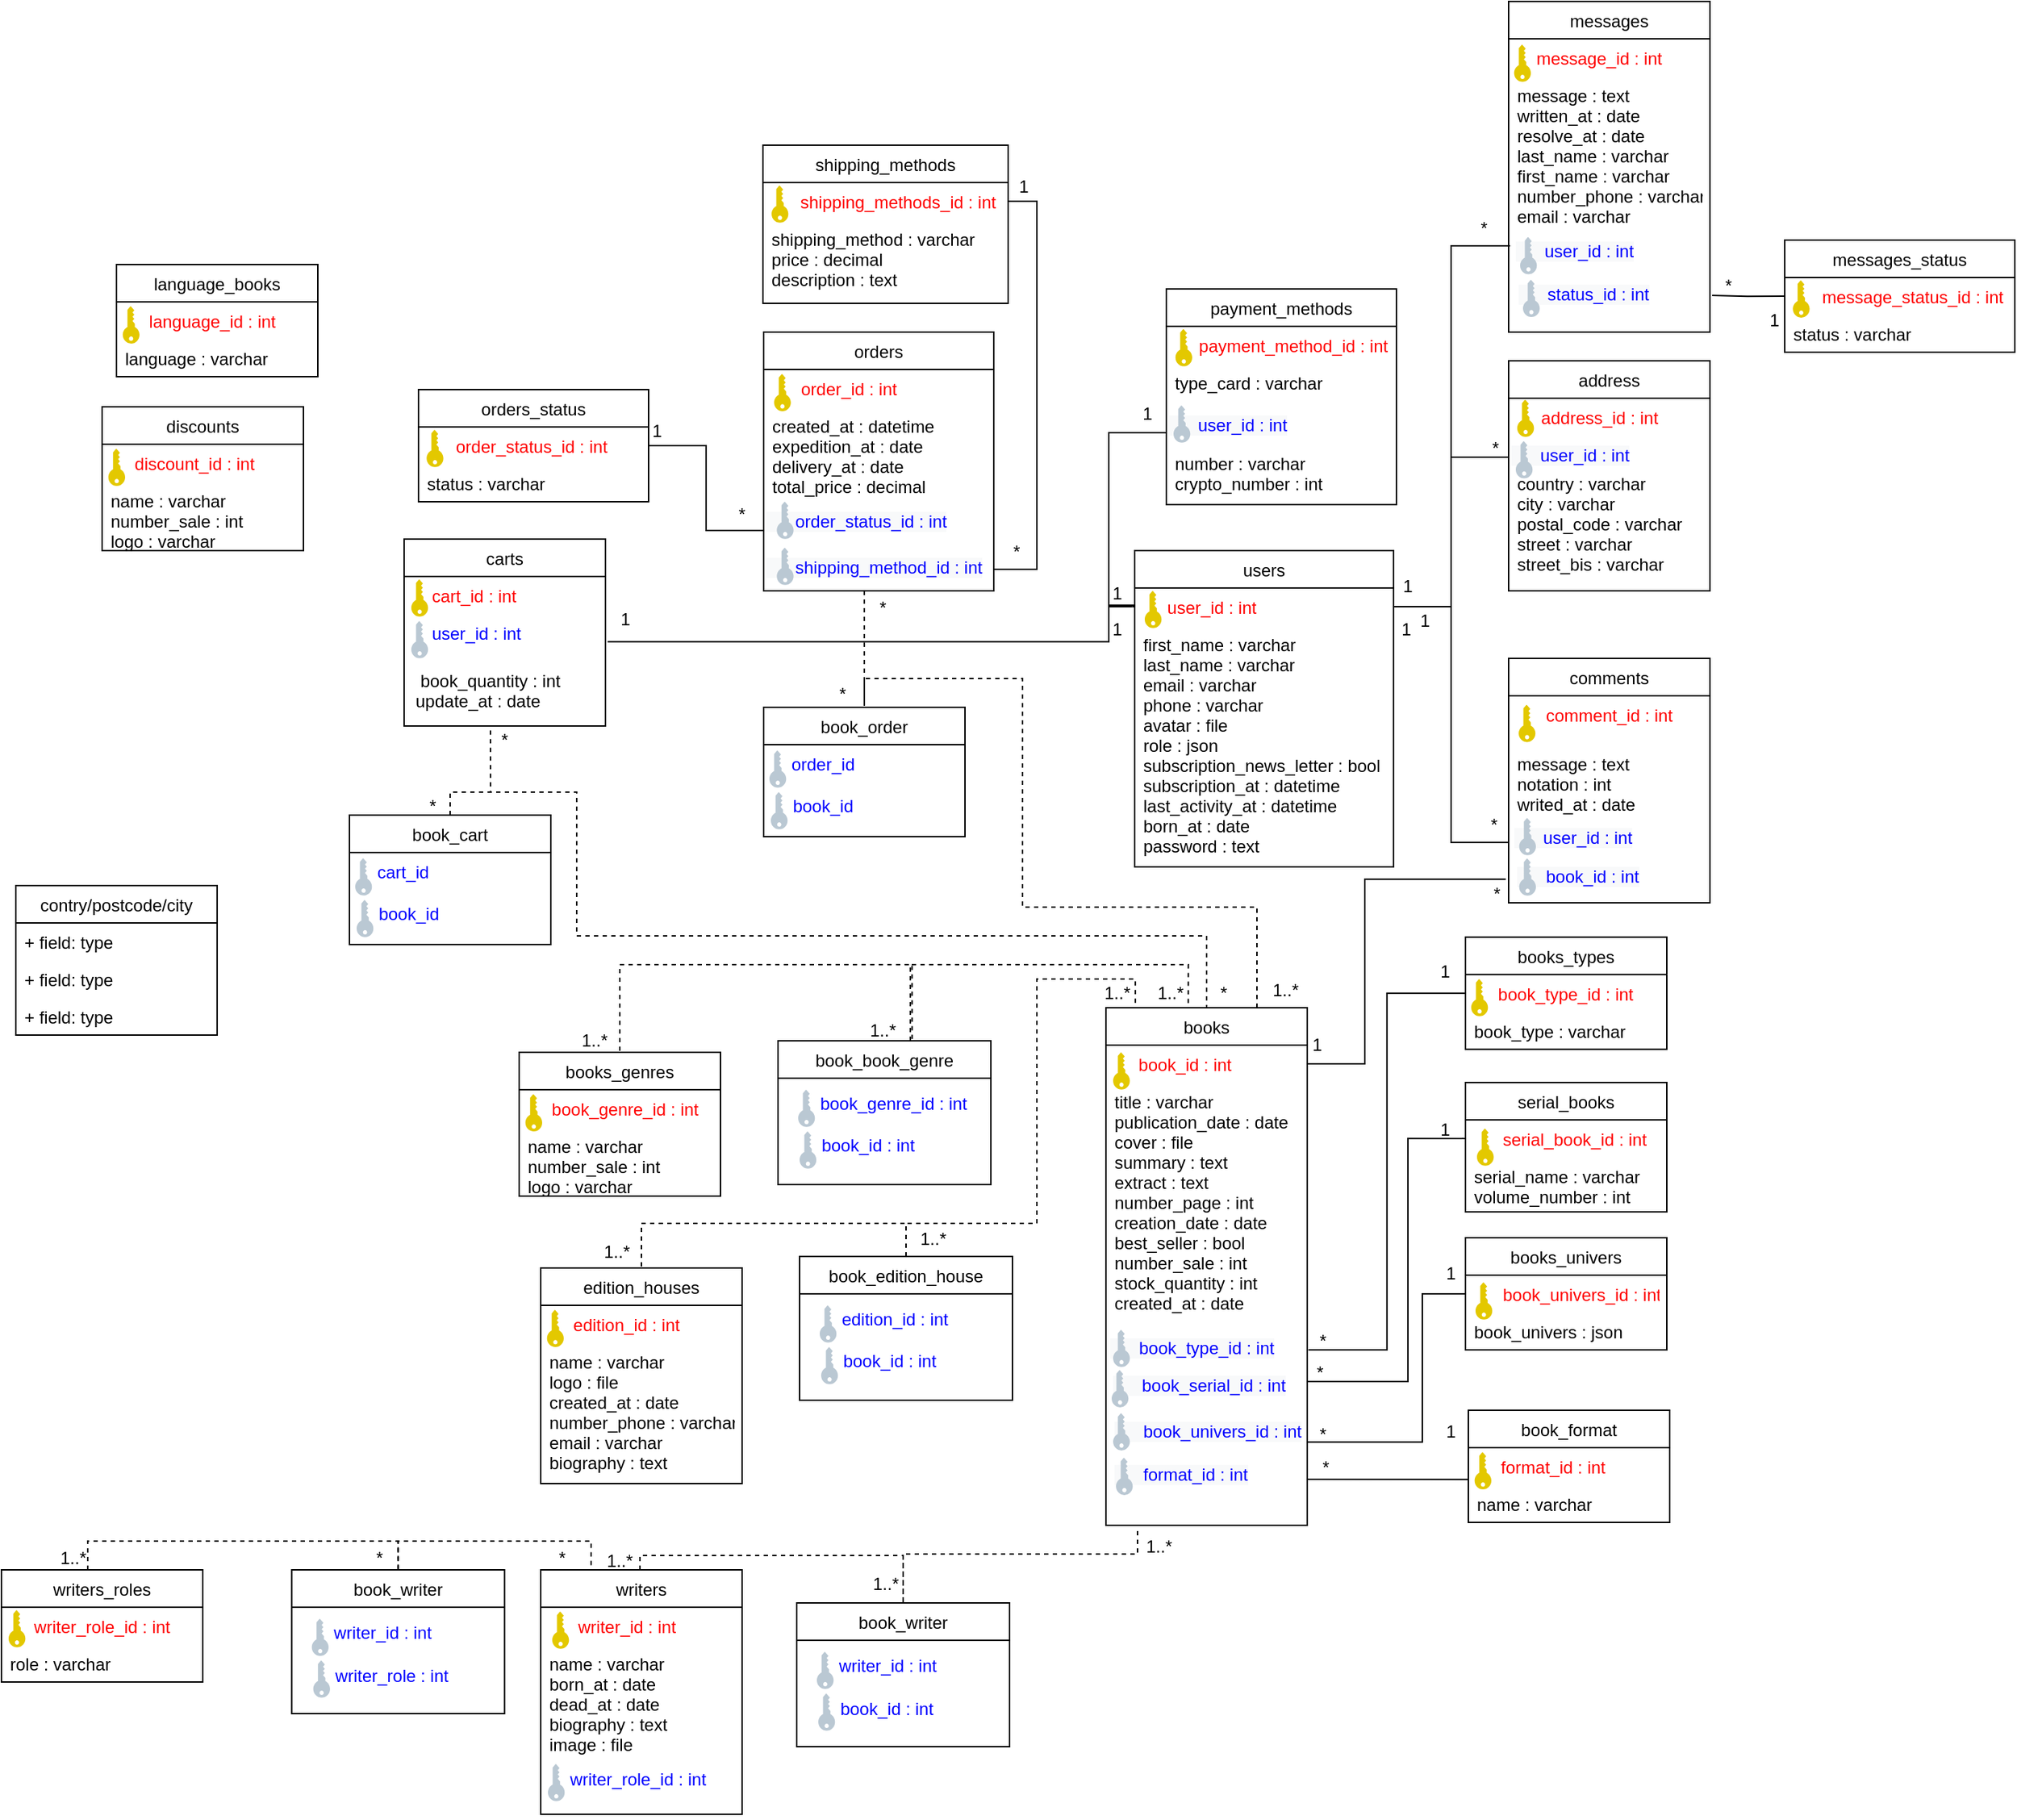 <mxfile version="18.0.6" type="github">
  <diagram id="_L4seDgNO_HDqvERbjii" name="Page-1">
    <mxGraphModel dx="1490" dy="581" grid="1" gridSize="10" guides="1" tooltips="1" connect="1" arrows="1" fold="1" page="1" pageScale="1" pageWidth="1169" pageHeight="1654" math="0" shadow="0">
      <root>
        <mxCell id="0" />
        <mxCell id="1" parent="0" />
        <mxCell id="G9khIPw7my-z3GdnAK4o-5" value="carts" style="swimlane;fontStyle=0;childLayout=stackLayout;horizontal=1;startSize=26;fillColor=none;horizontalStack=0;resizeParent=1;resizeParentMax=0;resizeLast=0;collapsible=1;marginBottom=0;" parent="1" vertex="1">
          <mxGeometry x="540" y="394" width="140" height="130" as="geometry" />
        </mxCell>
        <mxCell id="G9khIPw7my-z3GdnAK4o-6" value="    cart_id : int" style="text;strokeColor=none;fillColor=none;align=left;verticalAlign=top;spacingLeft=4;spacingRight=4;overflow=hidden;rotatable=0;points=[[0,0.5],[1,0.5]];portConstraint=eastwest;fontColor=#FF0000;" parent="G9khIPw7my-z3GdnAK4o-5" vertex="1">
          <mxGeometry y="26" width="140" height="26" as="geometry" />
        </mxCell>
        <mxCell id="G9khIPw7my-z3GdnAK4o-7" value="    user_id : int" style="text;strokeColor=none;fillColor=none;align=left;verticalAlign=top;spacingLeft=4;spacingRight=4;overflow=hidden;rotatable=0;points=[[0,0.5],[1,0.5]];portConstraint=eastwest;fontColor=#0000FF;" parent="G9khIPw7my-z3GdnAK4o-5" vertex="1">
          <mxGeometry y="52" width="140" height="78" as="geometry" />
        </mxCell>
        <mxCell id="G9khIPw7my-z3GdnAK4o-62" style="edgeStyle=orthogonalEdgeStyle;rounded=0;orthogonalLoop=1;jettySize=auto;html=1;entryX=1;entryY=0.5;entryDx=0;entryDy=0;fontColor=#0000FF;exitX=0;exitY=0.75;exitDx=0;exitDy=0;endArrow=none;endFill=0;" parent="1" source="G9khIPw7my-z3GdnAK4o-63" target="G9khIPw7my-z3GdnAK4o-10" edge="1">
          <mxGeometry relative="1" as="geometry" />
        </mxCell>
        <mxCell id="G9khIPw7my-z3GdnAK4o-68" style="edgeStyle=orthogonalEdgeStyle;rounded=0;orthogonalLoop=1;jettySize=auto;html=1;entryX=0;entryY=0.5;entryDx=0;entryDy=0;fontColor=#FF0000;exitX=0;exitY=1;exitDx=0;exitDy=0;endArrow=none;endFill=0;" parent="1" source="G9khIPw7my-z3GdnAK4o-65" target="G9khIPw7my-z3GdnAK4o-10" edge="1">
          <mxGeometry relative="1" as="geometry">
            <mxPoint x="700" y="310" as="sourcePoint" />
            <mxPoint x="1048" y="440" as="targetPoint" />
            <Array as="points">
              <mxPoint x="1070" y="320" />
              <mxPoint x="1030" y="320" />
              <mxPoint x="1030" y="440" />
              <mxPoint x="1047" y="440" />
            </Array>
          </mxGeometry>
        </mxCell>
        <mxCell id="G9khIPw7my-z3GdnAK4o-69" value="&lt;font color=&quot;#000000&quot;&gt;1&lt;/font&gt;" style="text;html=1;strokeColor=none;fillColor=none;align=center;verticalAlign=middle;whiteSpace=wrap;rounded=0;fontColor=#FF0000;" parent="1" vertex="1">
          <mxGeometry x="1208" y="412" width="60" height="30" as="geometry" />
        </mxCell>
        <mxCell id="G9khIPw7my-z3GdnAK4o-70" value="&lt;font color=&quot;#000000&quot;&gt;*&lt;/font&gt;" style="text;html=1;strokeColor=none;fillColor=none;align=center;verticalAlign=middle;whiteSpace=wrap;rounded=0;fontColor=#FF0000;" parent="1" vertex="1">
          <mxGeometry x="1269.18" y="316" width="60" height="30" as="geometry" />
        </mxCell>
        <mxCell id="G9khIPw7my-z3GdnAK4o-74" value="&lt;font color=&quot;#000000&quot;&gt;1&lt;/font&gt;" style="text;html=1;strokeColor=none;fillColor=none;align=center;verticalAlign=middle;whiteSpace=wrap;rounded=0;fontColor=#FF0000;" parent="1" vertex="1">
          <mxGeometry x="1027" y="447.39" width="18" height="19" as="geometry" />
        </mxCell>
        <mxCell id="G9khIPw7my-z3GdnAK4o-75" value="&lt;font color=&quot;#000000&quot;&gt;1&lt;/font&gt;" style="text;html=1;strokeColor=none;fillColor=none;align=center;verticalAlign=middle;whiteSpace=wrap;rounded=0;fontColor=#FF0000;" parent="1" vertex="1">
          <mxGeometry x="1006" y="417" width="60" height="30" as="geometry" />
        </mxCell>
        <mxCell id="G9khIPw7my-z3GdnAK4o-79" style="edgeStyle=orthogonalEdgeStyle;rounded=0;orthogonalLoop=1;jettySize=auto;html=1;exitX=1;exitY=0.75;exitDx=0;exitDy=0;entryX=0;entryY=0.5;entryDx=0;entryDy=0;fontColor=#FF0000;endArrow=none;endFill=0;" parent="1" source="G9khIPw7my-z3GdnAK4o-77" target="G9khIPw7my-z3GdnAK4o-26" edge="1">
          <mxGeometry relative="1" as="geometry" />
        </mxCell>
        <mxCell id="G9khIPw7my-z3GdnAK4o-80" value="&lt;font color=&quot;#000000&quot;&gt;*&lt;/font&gt;" style="text;html=1;strokeColor=none;fillColor=none;align=center;verticalAlign=middle;whiteSpace=wrap;rounded=0;fontColor=#FF0000;" parent="1" vertex="1">
          <mxGeometry x="1149" y="937" width="60" height="30" as="geometry" />
        </mxCell>
        <mxCell id="G9khIPw7my-z3GdnAK4o-81" value="&lt;font color=&quot;#000000&quot;&gt;1&lt;/font&gt;" style="text;html=1;strokeColor=none;fillColor=none;align=center;verticalAlign=middle;whiteSpace=wrap;rounded=0;fontColor=#FF0000;" parent="1" vertex="1">
          <mxGeometry x="1233.65" y="680" width="60" height="30" as="geometry" />
        </mxCell>
        <mxCell id="G9khIPw7my-z3GdnAK4o-84" style="edgeStyle=orthogonalEdgeStyle;rounded=0;orthogonalLoop=1;jettySize=auto;html=1;entryX=0;entryY=0.5;entryDx=0;entryDy=0;fontColor=#FF0000;endArrow=none;endFill=0;" parent="1" target="G9khIPw7my-z3GdnAK4o-46" edge="1">
          <mxGeometry relative="1" as="geometry">
            <Array as="points">
              <mxPoint x="1168" y="980" />
              <mxPoint x="1238" y="980" />
              <mxPoint x="1238" y="811" />
            </Array>
            <mxPoint x="1168" y="970" as="sourcePoint" />
          </mxGeometry>
        </mxCell>
        <mxCell id="G9khIPw7my-z3GdnAK4o-85" value="&lt;font color=&quot;#000000&quot;&gt;*&lt;/font&gt;" style="text;html=1;strokeColor=none;fillColor=none;align=center;verticalAlign=middle;whiteSpace=wrap;rounded=0;fontColor=#FF0000;" parent="1" vertex="1">
          <mxGeometry x="1149" y="1002" width="60" height="30" as="geometry" />
        </mxCell>
        <mxCell id="G9khIPw7my-z3GdnAK4o-86" value="&lt;font color=&quot;#000000&quot;&gt;1&lt;/font&gt;" style="text;html=1;strokeColor=none;fillColor=none;align=center;verticalAlign=middle;whiteSpace=wrap;rounded=0;fontColor=#FF0000;" parent="1" vertex="1">
          <mxGeometry x="1233.65" y="790" width="60" height="30" as="geometry" />
        </mxCell>
        <mxCell id="G9khIPw7my-z3GdnAK4o-95" style="edgeStyle=orthogonalEdgeStyle;rounded=0;orthogonalLoop=1;jettySize=auto;html=1;exitX=1;exitY=0.812;exitDx=0;exitDy=0;entryX=0;entryY=0.5;entryDx=0;entryDy=0;fontColor=#FF0000;exitPerimeter=0;endArrow=none;endFill=0;" parent="1" source="G9khIPw7my-z3GdnAK4o-3" target="G9khIPw7my-z3GdnAK4o-91" edge="1">
          <mxGeometry relative="1" as="geometry">
            <Array as="points">
              <mxPoint x="1248" y="1022" />
              <mxPoint x="1248" y="919" />
            </Array>
          </mxGeometry>
        </mxCell>
        <mxCell id="G9khIPw7my-z3GdnAK4o-96" value="&lt;font color=&quot;#000000&quot;&gt;*&lt;/font&gt;" style="text;html=1;strokeColor=none;fillColor=none;align=center;verticalAlign=middle;whiteSpace=wrap;rounded=0;fontColor=#FF0000;" parent="1" vertex="1">
          <mxGeometry x="1147" y="959" width="60" height="30" as="geometry" />
        </mxCell>
        <mxCell id="G9khIPw7my-z3GdnAK4o-98" value="&lt;font color=&quot;#000000&quot;&gt;1&lt;/font&gt;" style="text;html=1;strokeColor=none;fillColor=none;align=center;verticalAlign=middle;whiteSpace=wrap;rounded=0;fontColor=#FF0000;" parent="1" vertex="1">
          <mxGeometry x="1238" y="890" width="60" height="30" as="geometry" />
        </mxCell>
        <mxCell id="G9khIPw7my-z3GdnAK4o-109" value="contry/postcode/city" style="swimlane;fontStyle=0;childLayout=stackLayout;horizontal=1;startSize=26;fillColor=none;horizontalStack=0;resizeParent=1;resizeParentMax=0;resizeLast=0;collapsible=1;marginBottom=0;" parent="1" vertex="1">
          <mxGeometry x="270" y="635" width="140" height="104" as="geometry" />
        </mxCell>
        <mxCell id="G9khIPw7my-z3GdnAK4o-110" value="+ field: type" style="text;strokeColor=none;fillColor=none;align=left;verticalAlign=top;spacingLeft=4;spacingRight=4;overflow=hidden;rotatable=0;points=[[0,0.5],[1,0.5]];portConstraint=eastwest;" parent="G9khIPw7my-z3GdnAK4o-109" vertex="1">
          <mxGeometry y="26" width="140" height="26" as="geometry" />
        </mxCell>
        <mxCell id="G9khIPw7my-z3GdnAK4o-111" value="+ field: type" style="text;strokeColor=none;fillColor=none;align=left;verticalAlign=top;spacingLeft=4;spacingRight=4;overflow=hidden;rotatable=0;points=[[0,0.5],[1,0.5]];portConstraint=eastwest;" parent="G9khIPw7my-z3GdnAK4o-109" vertex="1">
          <mxGeometry y="52" width="140" height="26" as="geometry" />
        </mxCell>
        <mxCell id="G9khIPw7my-z3GdnAK4o-112" value="+ field: type" style="text;strokeColor=none;fillColor=none;align=left;verticalAlign=top;spacingLeft=4;spacingRight=4;overflow=hidden;rotatable=0;points=[[0,0.5],[1,0.5]];portConstraint=eastwest;" parent="G9khIPw7my-z3GdnAK4o-109" vertex="1">
          <mxGeometry y="78" width="140" height="26" as="geometry" />
        </mxCell>
        <mxCell id="AN9EAjbtdKbISoLZVyTg-6" value="" style="group" vertex="1" connectable="0" parent="1">
          <mxGeometry x="1278" y="670.89" width="140" height="78" as="geometry" />
        </mxCell>
        <mxCell id="G9khIPw7my-z3GdnAK4o-25" value="books_types" style="swimlane;fontStyle=0;childLayout=stackLayout;horizontal=1;startSize=26;fillColor=none;horizontalStack=0;resizeParent=1;resizeParentMax=0;resizeLast=0;collapsible=1;marginBottom=0;" parent="AN9EAjbtdKbISoLZVyTg-6" vertex="1">
          <mxGeometry width="140" height="78" as="geometry" />
        </mxCell>
        <mxCell id="G9khIPw7my-z3GdnAK4o-26" value="     book_type_id : int" style="text;strokeColor=none;fillColor=none;align=left;verticalAlign=top;spacingLeft=4;spacingRight=4;overflow=hidden;rotatable=0;points=[[0,0.5],[1,0.5]];portConstraint=eastwest;fontColor=#FF0000;" parent="G9khIPw7my-z3GdnAK4o-25" vertex="1">
          <mxGeometry y="26" width="140" height="26" as="geometry" />
        </mxCell>
        <mxCell id="G9khIPw7my-z3GdnAK4o-27" value="book_type : varchar" style="text;strokeColor=none;fillColor=none;align=left;verticalAlign=top;spacingLeft=4;spacingRight=4;overflow=hidden;rotatable=0;points=[[0,0.5],[1,0.5]];portConstraint=eastwest;" parent="G9khIPw7my-z3GdnAK4o-25" vertex="1">
          <mxGeometry y="52" width="140" height="26" as="geometry" />
        </mxCell>
        <mxCell id="G9khIPw7my-z3GdnAK4o-78" value="" style="points=[[0,0.5,0],[0.24,0,0],[0.5,0.28,0],[0.995,0.475,0],[0.5,0.72,0],[0.24,1,0]];verticalLabelPosition=bottom;sketch=0;html=1;verticalAlign=top;aspect=fixed;align=center;pointerEvents=1;shape=mxgraph.cisco19.key;fillColor=#e3c800;strokeColor=#B09500;fontColor=#000000;direction=north;" parent="AN9EAjbtdKbISoLZVyTg-6" vertex="1">
          <mxGeometry x="4" y="29.11" width="11.65" height="25.89" as="geometry" />
        </mxCell>
        <mxCell id="AN9EAjbtdKbISoLZVyTg-7" value="" style="group" vertex="1" connectable="0" parent="1">
          <mxGeometry x="1278" y="771.94" width="140" height="90" as="geometry" />
        </mxCell>
        <mxCell id="G9khIPw7my-z3GdnAK4o-45" value="serial_books" style="swimlane;fontStyle=0;childLayout=stackLayout;horizontal=1;startSize=26;fillColor=none;horizontalStack=0;resizeParent=1;resizeParentMax=0;resizeLast=0;collapsible=1;marginBottom=0;" parent="AN9EAjbtdKbISoLZVyTg-7" vertex="1">
          <mxGeometry width="140" height="90" as="geometry" />
        </mxCell>
        <mxCell id="G9khIPw7my-z3GdnAK4o-46" value="      serial_book_id : int" style="text;strokeColor=none;fillColor=none;align=left;verticalAlign=top;spacingLeft=4;spacingRight=4;overflow=hidden;rotatable=0;points=[[0,0.5],[1,0.5]];portConstraint=eastwest;fontColor=#FF0000;" parent="G9khIPw7my-z3GdnAK4o-45" vertex="1">
          <mxGeometry y="26" width="140" height="26" as="geometry" />
        </mxCell>
        <mxCell id="G9khIPw7my-z3GdnAK4o-47" value="serial_name : varchar&#xa;volume_number : int" style="text;strokeColor=none;fillColor=none;align=left;verticalAlign=top;spacingLeft=4;spacingRight=4;overflow=hidden;rotatable=0;points=[[0,0.5],[1,0.5]];portConstraint=eastwest;" parent="G9khIPw7my-z3GdnAK4o-45" vertex="1">
          <mxGeometry y="52" width="140" height="38" as="geometry" />
        </mxCell>
        <mxCell id="G9khIPw7my-z3GdnAK4o-100" value="" style="points=[[0,0.5,0],[0.24,0,0],[0.5,0.28,0],[0.995,0.475,0],[0.5,0.72,0],[0.24,1,0]];verticalLabelPosition=bottom;sketch=0;html=1;verticalAlign=top;aspect=fixed;align=center;pointerEvents=1;shape=mxgraph.cisco19.key;fillColor=#e3c800;strokeColor=#B09500;fontColor=#000000;direction=north;" parent="AN9EAjbtdKbISoLZVyTg-7" vertex="1">
          <mxGeometry x="8" y="32.06" width="11.65" height="25.89" as="geometry" />
        </mxCell>
        <mxCell id="AN9EAjbtdKbISoLZVyTg-8" value="" style="group" vertex="1" connectable="0" parent="1">
          <mxGeometry x="1278" y="880" width="140" height="78" as="geometry" />
        </mxCell>
        <mxCell id="G9khIPw7my-z3GdnAK4o-89" value="books_univers" style="swimlane;fontStyle=0;childLayout=stackLayout;horizontal=1;startSize=26;fillColor=none;horizontalStack=0;resizeParent=1;resizeParentMax=0;resizeLast=0;collapsible=1;marginBottom=0;" parent="AN9EAjbtdKbISoLZVyTg-8" vertex="1">
          <mxGeometry width="140" height="78" as="geometry" />
        </mxCell>
        <mxCell id="G9khIPw7my-z3GdnAK4o-91" value="      book_univers_id : int" style="text;strokeColor=none;fillColor=none;align=left;verticalAlign=top;spacingLeft=4;spacingRight=4;overflow=hidden;rotatable=0;points=[[0,0.5],[1,0.5]];portConstraint=eastwest;fontColor=#FF0000;" parent="G9khIPw7my-z3GdnAK4o-89" vertex="1">
          <mxGeometry y="26" width="140" height="26" as="geometry" />
        </mxCell>
        <mxCell id="G9khIPw7my-z3GdnAK4o-92" value="book_univers : json" style="text;strokeColor=none;fillColor=none;align=left;verticalAlign=top;spacingLeft=4;spacingRight=4;overflow=hidden;rotatable=0;points=[[0,0.5],[1,0.5]];portConstraint=eastwest;" parent="G9khIPw7my-z3GdnAK4o-89" vertex="1">
          <mxGeometry y="52" width="140" height="26" as="geometry" />
        </mxCell>
        <mxCell id="G9khIPw7my-z3GdnAK4o-99" value="" style="points=[[0,0.5,0],[0.24,0,0],[0.5,0.28,0],[0.995,0.475,0],[0.5,0.72,0],[0.24,1,0]];verticalLabelPosition=bottom;sketch=0;html=1;verticalAlign=top;aspect=fixed;align=center;pointerEvents=1;shape=mxgraph.cisco19.key;fillColor=#e3c800;strokeColor=#B09500;fontColor=#000000;direction=north;" parent="AN9EAjbtdKbISoLZVyTg-8" vertex="1">
          <mxGeometry x="7" y="31" width="11.65" height="25.89" as="geometry" />
        </mxCell>
        <mxCell id="AN9EAjbtdKbISoLZVyTg-9" value="" style="group" vertex="1" connectable="0" parent="1">
          <mxGeometry x="1308" y="270" width="140" height="160" as="geometry" />
        </mxCell>
        <mxCell id="G9khIPw7my-z3GdnAK4o-17" value="address" style="swimlane;fontStyle=0;childLayout=stackLayout;horizontal=1;startSize=26;fillColor=none;horizontalStack=0;resizeParent=1;resizeParentMax=0;resizeLast=0;collapsible=1;marginBottom=0;" parent="AN9EAjbtdKbISoLZVyTg-9" vertex="1">
          <mxGeometry width="140" height="160" as="geometry" />
        </mxCell>
        <mxCell id="G9khIPw7my-z3GdnAK4o-18" value="     address_id : int" style="text;strokeColor=none;fillColor=none;align=left;verticalAlign=top;spacingLeft=4;spacingRight=4;overflow=hidden;rotatable=0;points=[[0,0.5],[1,0.5]];portConstraint=eastwest;fontColor=#FF0000;" parent="G9khIPw7my-z3GdnAK4o-17" vertex="1">
          <mxGeometry y="26" width="140" height="26" as="geometry" />
        </mxCell>
        <mxCell id="G9khIPw7my-z3GdnAK4o-63" value="&lt;font style=&quot;font-family: Helvetica; font-size: 12px; font-style: normal; font-variant-ligatures: normal; font-variant-caps: normal; font-weight: 400; letter-spacing: normal; orphans: 2; text-align: left; text-indent: 0px; text-transform: none; widows: 2; word-spacing: 0px; -webkit-text-stroke-width: 0px; background-color: rgb(248, 249, 250); text-decoration-thickness: initial; text-decoration-style: initial; text-decoration-color: initial;&quot; color=&quot;#0000ff&quot;&gt;&lt;span style=&quot;font-family: Helvetica; font-size: 12px; font-style: normal; font-variant-ligatures: normal; font-variant-caps: normal; font-weight: 400; letter-spacing: normal; orphans: 2; text-align: left; text-indent: 0px; text-transform: none; widows: 2; word-spacing: 0px; -webkit-text-stroke-width: 0px; background-color: rgb(248, 249, 250); text-decoration-thickness: initial; text-decoration-style: initial; text-decoration-color: initial; float: none; display: inline !important;&quot;&gt;&amp;nbsp; &amp;nbsp; &amp;nbsp; user_id : int&lt;/span&gt;&lt;br style=&quot;padding: 0px; margin: 0px; font-family: Helvetica; font-size: 12px; font-style: normal; font-variant-ligatures: normal; font-variant-caps: normal; font-weight: 400; letter-spacing: normal; orphans: 2; text-align: left; text-indent: 0px; text-transform: none; widows: 2; word-spacing: 0px; -webkit-text-stroke-width: 0px; background-color: rgb(248, 249, 250); text-decoration-thickness: initial; text-decoration-style: initial; text-decoration-color: initial;&quot;&gt;&lt;/font&gt;" style="text;whiteSpace=wrap;html=1;fontColor=#0000FF;" parent="G9khIPw7my-z3GdnAK4o-17" vertex="1">
          <mxGeometry y="52" width="140" height="20" as="geometry" />
        </mxCell>
        <mxCell id="G9khIPw7my-z3GdnAK4o-19" value="country : varchar&#xa;city : varchar&#xa;postal_code : varchar&#xa;street : varchar&#xa;street_bis : varchar" style="text;strokeColor=none;fillColor=none;align=left;verticalAlign=top;spacingLeft=4;spacingRight=4;overflow=hidden;rotatable=0;points=[[0,0.5],[1,0.5]];portConstraint=eastwest;" parent="G9khIPw7my-z3GdnAK4o-17" vertex="1">
          <mxGeometry y="72" width="140" height="88" as="geometry" />
        </mxCell>
        <mxCell id="G9khIPw7my-z3GdnAK4o-55" value="" style="points=[[0,0.5,0],[0.24,0,0],[0.5,0.28,0],[0.995,0.475,0],[0.5,0.72,0],[0.24,1,0]];verticalLabelPosition=bottom;sketch=0;html=1;verticalAlign=top;aspect=fixed;align=center;pointerEvents=1;shape=mxgraph.cisco19.key;fillColor=#e3c800;strokeColor=#B09500;fontColor=#000000;direction=north;" parent="AN9EAjbtdKbISoLZVyTg-9" vertex="1">
          <mxGeometry x="6" y="27" width="11.65" height="25.89" as="geometry" />
        </mxCell>
        <mxCell id="G9khIPw7my-z3GdnAK4o-56" value="" style="points=[[0,0.5,0],[0.24,0,0],[0.5,0.28,0],[0.995,0.475,0],[0.5,0.72,0],[0.24,1,0]];verticalLabelPosition=bottom;sketch=0;html=1;verticalAlign=top;aspect=fixed;align=center;pointerEvents=1;shape=mxgraph.cisco19.key;fillColor=#bac8d3;strokeColor=#23445d;direction=north;" parent="AN9EAjbtdKbISoLZVyTg-9" vertex="1">
          <mxGeometry x="5" y="55.89" width="11.65" height="25.89" as="geometry" />
        </mxCell>
        <mxCell id="AN9EAjbtdKbISoLZVyTg-10" value="" style="group" vertex="1" connectable="0" parent="1">
          <mxGeometry x="1048" y="402" width="180" height="220" as="geometry" />
        </mxCell>
        <mxCell id="G9khIPw7my-z3GdnAK4o-9" value="users" style="swimlane;fontStyle=0;childLayout=stackLayout;horizontal=1;startSize=26;fillColor=none;horizontalStack=0;resizeParent=1;resizeParentMax=0;resizeLast=0;collapsible=1;marginBottom=0;" parent="AN9EAjbtdKbISoLZVyTg-10" vertex="1">
          <mxGeometry width="180" height="220" as="geometry" />
        </mxCell>
        <mxCell id="G9khIPw7my-z3GdnAK4o-10" value="     user_id : int" style="text;strokeColor=none;fillColor=none;align=left;verticalAlign=top;spacingLeft=4;spacingRight=4;overflow=hidden;rotatable=0;points=[[0,0.5],[1,0.5]];portConstraint=eastwest;fontColor=#FF0000;" parent="G9khIPw7my-z3GdnAK4o-9" vertex="1">
          <mxGeometry y="26" width="180" height="26" as="geometry" />
        </mxCell>
        <mxCell id="G9khIPw7my-z3GdnAK4o-11" value="first_name : varchar&#xa;last_name : varchar&#xa;email : varchar&#xa;phone : varchar&#xa;avatar : file&#xa;role : json&#xa;subscription_news_letter : bool&#xa;subscription_at : datetime&#xa;last_activity_at : datetime&#xa;born_at : date&#xa;password : text&#xa;   " style="text;strokeColor=none;fillColor=none;align=left;verticalAlign=top;spacingLeft=4;spacingRight=4;overflow=hidden;rotatable=0;points=[[0,0.5],[1,0.5]];portConstraint=eastwest;fontColor=#000000;" parent="G9khIPw7my-z3GdnAK4o-9" vertex="1">
          <mxGeometry y="52" width="180" height="168" as="geometry" />
        </mxCell>
        <mxCell id="G9khIPw7my-z3GdnAK4o-53" value="" style="points=[[0,0.5,0],[0.24,0,0],[0.5,0.28,0],[0.995,0.475,0],[0.5,0.72,0],[0.24,1,0]];verticalLabelPosition=bottom;sketch=0;html=1;verticalAlign=top;aspect=fixed;align=center;pointerEvents=1;shape=mxgraph.cisco19.key;fillColor=#e3c800;strokeColor=#B09500;fontColor=#000000;direction=north;" parent="AN9EAjbtdKbISoLZVyTg-10" vertex="1">
          <mxGeometry x="7" y="28" width="11.65" height="25.89" as="geometry" />
        </mxCell>
        <mxCell id="AN9EAjbtdKbISoLZVyTg-11" value="" style="group" vertex="1" connectable="0" parent="1">
          <mxGeometry x="1070" y="220" width="160" height="150" as="geometry" />
        </mxCell>
        <mxCell id="G9khIPw7my-z3GdnAK4o-21" value="payment_methods" style="swimlane;fontStyle=0;childLayout=stackLayout;horizontal=1;startSize=26;fillColor=none;horizontalStack=0;resizeParent=1;resizeParentMax=0;resizeLast=0;collapsible=1;marginBottom=0;" parent="AN9EAjbtdKbISoLZVyTg-11" vertex="1">
          <mxGeometry width="160" height="150" as="geometry" />
        </mxCell>
        <mxCell id="G9khIPw7my-z3GdnAK4o-22" value="     payment_method_id : int" style="text;strokeColor=none;fillColor=none;align=left;verticalAlign=top;spacingLeft=4;spacingRight=4;overflow=hidden;rotatable=0;points=[[0,0.5],[1,0.5]];portConstraint=eastwest;fontColor=#FF0000;" parent="G9khIPw7my-z3GdnAK4o-21" vertex="1">
          <mxGeometry y="26" width="160" height="26" as="geometry" />
        </mxCell>
        <mxCell id="G9khIPw7my-z3GdnAK4o-23" value="type_card : varchar&#xa;&#xa;&#xa;&#xa;number : varchar&#xa;crypto_number : int&#xa;    &#xa;&#xa;   " style="text;strokeColor=none;fillColor=none;align=left;verticalAlign=top;spacingLeft=4;spacingRight=4;overflow=hidden;rotatable=0;points=[[0,0.5],[1,0.5]];portConstraint=eastwest;" parent="G9khIPw7my-z3GdnAK4o-21" vertex="1">
          <mxGeometry y="52" width="160" height="98" as="geometry" />
        </mxCell>
        <mxCell id="G9khIPw7my-z3GdnAK4o-65" value="&lt;font style=&quot;font-family: Helvetica; font-size: 12px; font-style: normal; font-variant-ligatures: normal; font-variant-caps: normal; font-weight: 400; letter-spacing: normal; orphans: 2; text-align: left; text-indent: 0px; text-transform: none; widows: 2; word-spacing: 0px; -webkit-text-stroke-width: 0px; background-color: rgb(248, 249, 250); text-decoration-thickness: initial; text-decoration-style: initial; text-decoration-color: initial;&quot; color=&quot;#0000ff&quot;&gt;&lt;span style=&quot;font-family: Helvetica; font-size: 12px; font-style: normal; font-variant-ligatures: normal; font-variant-caps: normal; font-weight: 400; letter-spacing: normal; orphans: 2; text-align: left; text-indent: 0px; text-transform: none; widows: 2; word-spacing: 0px; -webkit-text-stroke-width: 0px; background-color: rgb(248, 249, 250); text-decoration-thickness: initial; text-decoration-style: initial; text-decoration-color: initial; float: none; display: inline !important;&quot;&gt;&amp;nbsp; &amp;nbsp; &amp;nbsp; user_id : int&lt;/span&gt;&lt;br style=&quot;padding: 0px; margin: 0px; font-family: Helvetica; font-size: 12px; font-style: normal; font-variant-ligatures: normal; font-variant-caps: normal; font-weight: 400; letter-spacing: normal; orphans: 2; text-align: left; text-indent: 0px; text-transform: none; widows: 2; word-spacing: 0px; -webkit-text-stroke-width: 0px; background-color: rgb(248, 249, 250); text-decoration-thickness: initial; text-decoration-style: initial; text-decoration-color: initial;&quot;&gt;&lt;/font&gt;" style="text;whiteSpace=wrap;html=1;fontColor=#0000FF;" parent="AN9EAjbtdKbISoLZVyTg-11" vertex="1">
          <mxGeometry y="81" width="140" height="20" as="geometry" />
        </mxCell>
        <mxCell id="G9khIPw7my-z3GdnAK4o-66" value="" style="points=[[0,0.5,0],[0.24,0,0],[0.5,0.28,0],[0.995,0.475,0],[0.5,0.72,0],[0.24,1,0]];verticalLabelPosition=bottom;sketch=0;html=1;verticalAlign=top;aspect=fixed;align=center;pointerEvents=1;shape=mxgraph.cisco19.key;fillColor=#e3c800;strokeColor=#B09500;fontColor=#000000;direction=north;" parent="AN9EAjbtdKbISoLZVyTg-11" vertex="1">
          <mxGeometry x="6.35" y="27.89" width="11.65" height="25.89" as="geometry" />
        </mxCell>
        <mxCell id="G9khIPw7my-z3GdnAK4o-67" value="" style="points=[[0,0.5,0],[0.24,0,0],[0.5,0.28,0],[0.995,0.475,0],[0.5,0.72,0],[0.24,1,0]];verticalLabelPosition=bottom;sketch=0;html=1;verticalAlign=top;aspect=fixed;align=center;pointerEvents=1;shape=mxgraph.cisco19.key;fillColor=#bac8d3;strokeColor=#23445d;direction=north;" parent="AN9EAjbtdKbISoLZVyTg-11" vertex="1">
          <mxGeometry x="5" y="81" width="11.65" height="25.89" as="geometry" />
        </mxCell>
        <mxCell id="AN9EAjbtdKbISoLZVyTg-14" value="" style="group" vertex="1" connectable="0" parent="1">
          <mxGeometry x="635" y="1111" width="140" height="170" as="geometry" />
        </mxCell>
        <mxCell id="G9khIPw7my-z3GdnAK4o-37" value="writers" style="swimlane;fontStyle=0;childLayout=stackLayout;horizontal=1;startSize=26;fillColor=none;horizontalStack=0;resizeParent=1;resizeParentMax=0;resizeLast=0;collapsible=1;marginBottom=0;" parent="AN9EAjbtdKbISoLZVyTg-14" vertex="1">
          <mxGeometry width="140" height="170" as="geometry" />
        </mxCell>
        <mxCell id="G9khIPw7my-z3GdnAK4o-38" value="      writer_id : int" style="text;strokeColor=none;fillColor=none;align=left;verticalAlign=top;spacingLeft=4;spacingRight=4;overflow=hidden;rotatable=0;points=[[0,0.5],[1,0.5]];portConstraint=eastwest;fontColor=#FF0000;" parent="G9khIPw7my-z3GdnAK4o-37" vertex="1">
          <mxGeometry y="26" width="140" height="26" as="geometry" />
        </mxCell>
        <mxCell id="G9khIPw7my-z3GdnAK4o-39" value="name : varchar&#xa;born_at : date&#xa;dead_at : date&#xa;biography : text&#xa;image : file" style="text;strokeColor=none;fillColor=none;align=left;verticalAlign=top;spacingLeft=4;spacingRight=4;overflow=hidden;rotatable=0;points=[[0,0.5],[1,0.5]];portConstraint=eastwest;" parent="G9khIPw7my-z3GdnAK4o-37" vertex="1">
          <mxGeometry y="52" width="140" height="118" as="geometry" />
        </mxCell>
        <mxCell id="AN9EAjbtdKbISoLZVyTg-13" value="" style="points=[[0,0.5,0],[0.24,0,0],[0.5,0.28,0],[0.995,0.475,0],[0.5,0.72,0],[0.24,1,0]];verticalLabelPosition=bottom;sketch=0;html=1;verticalAlign=top;aspect=fixed;align=center;pointerEvents=1;shape=mxgraph.cisco19.key;fillColor=#e3c800;strokeColor=#B09500;fontColor=#000000;direction=north;" vertex="1" parent="AN9EAjbtdKbISoLZVyTg-14">
          <mxGeometry x="8" y="29" width="11.65" height="25.89" as="geometry" />
        </mxCell>
        <mxCell id="AN9EAjbtdKbISoLZVyTg-17" value="" style="group" vertex="1" connectable="0" parent="1">
          <mxGeometry x="1028" y="720" width="143.83" height="360" as="geometry" />
        </mxCell>
        <mxCell id="G9khIPw7my-z3GdnAK4o-93" value="&lt;font style=&quot;font-family: Helvetica; font-size: 12px; font-style: normal; font-variant-ligatures: normal; font-variant-caps: normal; font-weight: 400; letter-spacing: normal; orphans: 2; text-align: left; text-indent: 0px; text-transform: none; widows: 2; word-spacing: 0px; -webkit-text-stroke-width: 0px; background-color: rgb(248, 249, 250); text-decoration-thickness: initial; text-decoration-style: initial; text-decoration-color: initial;&quot; color=&quot;#0000ff&quot;&gt;&lt;span style=&quot;font-family: Helvetica; font-size: 12px; font-style: normal; font-variant-ligatures: normal; font-variant-caps: normal; font-weight: 400; letter-spacing: normal; orphans: 2; text-align: left; text-indent: 0px; text-transform: none; widows: 2; word-spacing: 0px; -webkit-text-stroke-width: 0px; background-color: rgb(248, 249, 250); text-decoration-thickness: initial; text-decoration-style: initial; text-decoration-color: initial; float: none; display: inline !important;&quot;&gt;&amp;nbsp; &amp;nbsp; &amp;nbsp; book_univers_id : int&lt;/span&gt;&lt;br style=&quot;padding: 0px; margin: 0px; font-family: Helvetica; font-size: 12px; font-style: normal; font-variant-ligatures: normal; font-variant-caps: normal; font-weight: 400; letter-spacing: normal; orphans: 2; text-align: left; text-indent: 0px; text-transform: none; widows: 2; word-spacing: 0px; -webkit-text-stroke-width: 0px; background-color: rgb(248, 249, 250); text-decoration-thickness: initial; text-decoration-style: initial; text-decoration-color: initial;&quot;&gt;&lt;/font&gt;" style="text;whiteSpace=wrap;html=1;fontColor=#0000FF;" parent="AN9EAjbtdKbISoLZVyTg-17" vertex="1">
          <mxGeometry x="3.83" y="281" width="140" height="20" as="geometry" />
        </mxCell>
        <mxCell id="AN9EAjbtdKbISoLZVyTg-5" value="" style="group" vertex="1" connectable="0" parent="AN9EAjbtdKbISoLZVyTg-17">
          <mxGeometry width="142.83" height="360" as="geometry" />
        </mxCell>
        <mxCell id="G9khIPw7my-z3GdnAK4o-1" value="books" style="swimlane;fontStyle=0;childLayout=stackLayout;horizontal=1;startSize=26;fillColor=none;horizontalStack=0;resizeParent=1;resizeParentMax=0;resizeLast=0;collapsible=1;marginBottom=0;" parent="AN9EAjbtdKbISoLZVyTg-5" vertex="1">
          <mxGeometry width="140" height="360" as="geometry" />
        </mxCell>
        <mxCell id="G9khIPw7my-z3GdnAK4o-2" value="     book_id : int" style="text;strokeColor=none;fillColor=none;align=left;verticalAlign=top;spacingLeft=4;spacingRight=4;overflow=hidden;rotatable=0;points=[[0,0.5],[1,0.5]];portConstraint=eastwest;fontColor=#FF0000;" parent="G9khIPw7my-z3GdnAK4o-1" vertex="1">
          <mxGeometry y="26" width="140" height="26" as="geometry" />
        </mxCell>
        <mxCell id="G9khIPw7my-z3GdnAK4o-3" value="title : varchar&#xa;publication_date : date&#xa;cover : file&#xa;summary : text&#xa;extract : text&#xa;number_page : int&#xa;creation_date : date&#xa;best_seller : bool&#xa;number_sale : int&#xa;stock_quantity : int&#xa;created_at : date" style="text;strokeColor=none;fillColor=none;align=left;verticalAlign=top;spacingLeft=4;spacingRight=4;overflow=hidden;rotatable=0;points=[[0,0.5],[1,0.5]];portConstraint=eastwest;" parent="G9khIPw7my-z3GdnAK4o-1" vertex="1">
          <mxGeometry y="52" width="140" height="308" as="geometry" />
        </mxCell>
        <mxCell id="G9khIPw7my-z3GdnAK4o-76" value="" style="points=[[0,0.5,0],[0.24,0,0],[0.5,0.28,0],[0.995,0.475,0],[0.5,0.72,0],[0.24,1,0]];verticalLabelPosition=bottom;sketch=0;html=1;verticalAlign=top;aspect=fixed;align=center;pointerEvents=1;shape=mxgraph.cisco19.key;fillColor=#e3c800;strokeColor=#B09500;fontColor=#000000;direction=north;" parent="AN9EAjbtdKbISoLZVyTg-5" vertex="1">
          <mxGeometry x="5" y="31" width="11.65" height="25.89" as="geometry" />
        </mxCell>
        <mxCell id="G9khIPw7my-z3GdnAK4o-77" value="&lt;font style=&quot;font-family: Helvetica; font-size: 12px; font-style: normal; font-variant-ligatures: normal; font-variant-caps: normal; font-weight: 400; letter-spacing: normal; orphans: 2; text-align: left; text-indent: 0px; text-transform: none; widows: 2; word-spacing: 0px; -webkit-text-stroke-width: 0px; background-color: rgb(248, 249, 250); text-decoration-thickness: initial; text-decoration-style: initial; text-decoration-color: initial;&quot; color=&quot;#0000ff&quot;&gt;&lt;span style=&quot;font-family: Helvetica; font-size: 12px; font-style: normal; font-variant-ligatures: normal; font-variant-caps: normal; font-weight: 400; letter-spacing: normal; orphans: 2; text-align: left; text-indent: 0px; text-transform: none; widows: 2; word-spacing: 0px; -webkit-text-stroke-width: 0px; background-color: rgb(248, 249, 250); text-decoration-thickness: initial; text-decoration-style: initial; text-decoration-color: initial; float: none; display: inline !important;&quot;&gt;&amp;nbsp; &amp;nbsp; &amp;nbsp; book_type_id : int&lt;/span&gt;&lt;br style=&quot;padding: 0px; margin: 0px; font-family: Helvetica; font-size: 12px; font-style: normal; font-variant-ligatures: normal; font-variant-caps: normal; font-weight: 400; letter-spacing: normal; orphans: 2; text-align: left; text-indent: 0px; text-transform: none; widows: 2; word-spacing: 0px; -webkit-text-stroke-width: 0px; background-color: rgb(248, 249, 250); text-decoration-thickness: initial; text-decoration-style: initial; text-decoration-color: initial;&quot;&gt;&lt;/font&gt;" style="text;whiteSpace=wrap;html=1;fontColor=#0000FF;" parent="AN9EAjbtdKbISoLZVyTg-5" vertex="1">
          <mxGeometry x="0.83" y="223" width="140" height="20" as="geometry" />
        </mxCell>
        <mxCell id="G9khIPw7my-z3GdnAK4o-82" value="&lt;font style=&quot;font-family: Helvetica; font-size: 12px; font-style: normal; font-variant-ligatures: normal; font-variant-caps: normal; font-weight: 400; letter-spacing: normal; orphans: 2; text-align: left; text-indent: 0px; text-transform: none; widows: 2; word-spacing: 0px; -webkit-text-stroke-width: 0px; background-color: rgb(248, 249, 250); text-decoration-thickness: initial; text-decoration-style: initial; text-decoration-color: initial;&quot; color=&quot;#0000ff&quot;&gt;&lt;span style=&quot;font-family: Helvetica; font-size: 12px; font-style: normal; font-variant-ligatures: normal; font-variant-caps: normal; font-weight: 400; letter-spacing: normal; orphans: 2; text-align: left; text-indent: 0px; text-transform: none; widows: 2; word-spacing: 0px; -webkit-text-stroke-width: 0px; background-color: rgb(248, 249, 250); text-decoration-thickness: initial; text-decoration-style: initial; text-decoration-color: initial; float: none; display: inline !important;&quot;&gt;&amp;nbsp; &amp;nbsp; &amp;nbsp; book_serial_id : int&lt;/span&gt;&lt;br style=&quot;padding: 0px; margin: 0px; font-family: Helvetica; font-size: 12px; font-style: normal; font-variant-ligatures: normal; font-variant-caps: normal; font-weight: 400; letter-spacing: normal; orphans: 2; text-align: left; text-indent: 0px; text-transform: none; widows: 2; word-spacing: 0px; -webkit-text-stroke-width: 0px; background-color: rgb(248, 249, 250); text-decoration-thickness: initial; text-decoration-style: initial; text-decoration-color: initial;&quot;&gt;&lt;/font&gt;" style="text;whiteSpace=wrap;html=1;fontColor=#0000FF;" parent="AN9EAjbtdKbISoLZVyTg-5" vertex="1">
          <mxGeometry x="2.83" y="249" width="140" height="20" as="geometry" />
        </mxCell>
        <mxCell id="G9khIPw7my-z3GdnAK4o-87" value="" style="points=[[0,0.5,0],[0.24,0,0],[0.5,0.28,0],[0.995,0.475,0],[0.5,0.72,0],[0.24,1,0]];verticalLabelPosition=bottom;sketch=0;html=1;verticalAlign=top;aspect=fixed;align=center;pointerEvents=1;shape=mxgraph.cisco19.key;fillColor=#bac8d3;strokeColor=#23445d;direction=north;" parent="AN9EAjbtdKbISoLZVyTg-5" vertex="1">
          <mxGeometry x="5" y="224" width="11.65" height="25.89" as="geometry" />
        </mxCell>
        <mxCell id="G9khIPw7my-z3GdnAK4o-88" value="" style="points=[[0,0.5,0],[0.24,0,0],[0.5,0.28,0],[0.995,0.475,0],[0.5,0.72,0],[0.24,1,0]];verticalLabelPosition=bottom;sketch=0;html=1;verticalAlign=top;aspect=fixed;align=center;pointerEvents=1;shape=mxgraph.cisco19.key;fillColor=#bac8d3;strokeColor=#23445d;direction=north;" parent="AN9EAjbtdKbISoLZVyTg-5" vertex="1">
          <mxGeometry x="4" y="252.05" width="11.65" height="25.89" as="geometry" />
        </mxCell>
        <mxCell id="G9khIPw7my-z3GdnAK4o-94" value="" style="points=[[0,0.5,0],[0.24,0,0],[0.5,0.28,0],[0.995,0.475,0],[0.5,0.72,0],[0.24,1,0]];verticalLabelPosition=bottom;sketch=0;html=1;verticalAlign=top;aspect=fixed;align=center;pointerEvents=1;shape=mxgraph.cisco19.key;fillColor=#bac8d3;strokeColor=#23445d;direction=north;" parent="AN9EAjbtdKbISoLZVyTg-5" vertex="1">
          <mxGeometry x="5" y="282.06" width="11.65" height="25.89" as="geometry" />
        </mxCell>
        <mxCell id="AN9EAjbtdKbISoLZVyTg-15" value="&lt;font style=&quot;font-family: Helvetica; font-size: 12px; font-style: normal; font-variant-ligatures: normal; font-variant-caps: normal; font-weight: 400; letter-spacing: normal; orphans: 2; text-align: left; text-indent: 0px; text-transform: none; widows: 2; word-spacing: 0px; -webkit-text-stroke-width: 0px; background-color: rgb(248, 249, 250); text-decoration-thickness: initial; text-decoration-style: initial; text-decoration-color: initial;&quot; color=&quot;#0000ff&quot;&gt;&lt;span style=&quot;font-family: Helvetica; font-size: 12px; font-style: normal; font-variant-ligatures: normal; font-variant-caps: normal; font-weight: 400; letter-spacing: normal; orphans: 2; text-align: left; text-indent: 0px; text-transform: none; widows: 2; word-spacing: 0px; -webkit-text-stroke-width: 0px; background-color: rgb(248, 249, 250); text-decoration-thickness: initial; text-decoration-style: initial; text-decoration-color: initial; float: none; display: inline !important;&quot;&gt;&amp;nbsp; &amp;nbsp; &amp;nbsp; format_id : int&lt;/span&gt;&lt;br style=&quot;padding: 0px; margin: 0px; font-family: Helvetica; font-size: 12px; font-style: normal; font-variant-ligatures: normal; font-variant-caps: normal; font-weight: 400; letter-spacing: normal; orphans: 2; text-align: left; text-indent: 0px; text-transform: none; widows: 2; word-spacing: 0px; -webkit-text-stroke-width: 0px; background-color: rgb(248, 249, 250); text-decoration-thickness: initial; text-decoration-style: initial; text-decoration-color: initial;&quot;&gt;&lt;/font&gt;" style="text;whiteSpace=wrap;html=1;fontColor=#0000FF;" vertex="1" parent="AN9EAjbtdKbISoLZVyTg-17">
          <mxGeometry x="3.83" y="311" width="140" height="20" as="geometry" />
        </mxCell>
        <mxCell id="AN9EAjbtdKbISoLZVyTg-16" value="" style="points=[[0,0.5,0],[0.24,0,0],[0.5,0.28,0],[0.995,0.475,0],[0.5,0.72,0],[0.24,1,0]];verticalLabelPosition=bottom;sketch=0;html=1;verticalAlign=top;aspect=fixed;align=center;pointerEvents=1;shape=mxgraph.cisco19.key;fillColor=#bac8d3;strokeColor=#23445d;direction=north;" vertex="1" parent="AN9EAjbtdKbISoLZVyTg-17">
          <mxGeometry x="7" y="313.06" width="11.65" height="25.89" as="geometry" />
        </mxCell>
        <mxCell id="AN9EAjbtdKbISoLZVyTg-36" style="edgeStyle=orthogonalEdgeStyle;rounded=0;orthogonalLoop=1;jettySize=auto;html=1;exitX=0.003;exitY=0.618;exitDx=0;exitDy=0;entryX=1;entryY=0.5;entryDx=0;entryDy=0;fontColor=#FF0000;endArrow=none;endFill=0;exitPerimeter=0;" edge="1" parent="1" source="G9khIPw7my-z3GdnAK4o-35" target="G9khIPw7my-z3GdnAK4o-10">
          <mxGeometry relative="1" as="geometry">
            <Array as="points">
              <mxPoint x="1268" y="605" />
              <mxPoint x="1268" y="441" />
            </Array>
          </mxGeometry>
        </mxCell>
        <mxCell id="AN9EAjbtdKbISoLZVyTg-34" value="&lt;font color=&quot;#000000&quot;&gt;*&lt;/font&gt;" style="text;html=1;strokeColor=none;fillColor=none;align=center;verticalAlign=middle;whiteSpace=wrap;rounded=0;fontColor=#FF0000;" vertex="1" parent="1">
          <mxGeometry x="1270" y="626" width="60" height="30" as="geometry" />
        </mxCell>
        <mxCell id="AN9EAjbtdKbISoLZVyTg-35" value="&lt;font color=&quot;#000000&quot;&gt;1&lt;/font&gt;" style="text;html=1;strokeColor=none;fillColor=none;align=center;verticalAlign=middle;whiteSpace=wrap;rounded=0;fontColor=#FF0000;" vertex="1" parent="1">
          <mxGeometry x="1145" y="730.94" width="60" height="30" as="geometry" />
        </mxCell>
        <mxCell id="AN9EAjbtdKbISoLZVyTg-37" value="&lt;font color=&quot;#000000&quot;&gt;*&lt;/font&gt;" style="text;html=1;strokeColor=none;fillColor=none;align=center;verticalAlign=middle;whiteSpace=wrap;rounded=0;fontColor=#FF0000;" vertex="1" parent="1">
          <mxGeometry x="1287" y="582" width="22" height="22" as="geometry" />
        </mxCell>
        <mxCell id="AN9EAjbtdKbISoLZVyTg-38" value="&lt;font color=&quot;#000000&quot;&gt;1&lt;/font&gt;" style="text;html=1;strokeColor=none;fillColor=none;align=center;verticalAlign=middle;whiteSpace=wrap;rounded=0;fontColor=#FF0000;" vertex="1" parent="1">
          <mxGeometry x="1207" y="447.89" width="60" height="18" as="geometry" />
        </mxCell>
        <mxCell id="AN9EAjbtdKbISoLZVyTg-43" style="edgeStyle=orthogonalEdgeStyle;rounded=0;orthogonalLoop=1;jettySize=auto;html=1;entryX=1;entryY=0.5;entryDx=0;entryDy=0;fontColor=#FF0000;exitX=-0.014;exitY=0.851;exitDx=0;exitDy=0;exitPerimeter=0;endArrow=none;endFill=0;" edge="1" parent="1" source="G9khIPw7my-z3GdnAK4o-35" target="G9khIPw7my-z3GdnAK4o-2">
          <mxGeometry relative="1" as="geometry">
            <Array as="points">
              <mxPoint x="1208" y="631" />
              <mxPoint x="1208" y="759" />
            </Array>
          </mxGeometry>
        </mxCell>
        <mxCell id="AN9EAjbtdKbISoLZVyTg-44" value="" style="points=[[0,0.5,0],[0.24,0,0],[0.5,0.28,0],[0.995,0.475,0],[0.5,0.72,0],[0.24,1,0]];verticalLabelPosition=bottom;sketch=0;html=1;verticalAlign=top;aspect=fixed;align=center;pointerEvents=1;shape=mxgraph.cisco19.key;fillColor=#e3c800;strokeColor=#B09500;fontColor=#000000;direction=north;" vertex="1" parent="1">
          <mxGeometry x="545" y="422" width="11.65" height="25.89" as="geometry" />
        </mxCell>
        <mxCell id="AN9EAjbtdKbISoLZVyTg-45" value="" style="points=[[0,0.5,0],[0.24,0,0],[0.5,0.28,0],[0.995,0.475,0],[0.5,0.72,0],[0.24,1,0]];verticalLabelPosition=bottom;sketch=0;html=1;verticalAlign=top;aspect=fixed;align=center;pointerEvents=1;shape=mxgraph.cisco19.key;fillColor=#bac8d3;strokeColor=#23445d;direction=north;" vertex="1" parent="1">
          <mxGeometry x="545" y="451" width="11.65" height="25.89" as="geometry" />
        </mxCell>
        <mxCell id="AN9EAjbtdKbISoLZVyTg-47" style="edgeStyle=orthogonalEdgeStyle;rounded=0;orthogonalLoop=1;jettySize=auto;html=1;entryX=0.575;entryY=-0.738;entryDx=0;entryDy=0;entryPerimeter=0;fontColor=#0000FF;endArrow=none;endFill=0;exitX=1.011;exitY=0.249;exitDx=0;exitDy=0;exitPerimeter=0;" edge="1" parent="1" source="G9khIPw7my-z3GdnAK4o-7" target="G9khIPw7my-z3GdnAK4o-53">
          <mxGeometry relative="1" as="geometry">
            <Array as="points">
              <mxPoint x="1030" y="465" />
              <mxPoint x="1030" y="441" />
            </Array>
          </mxGeometry>
        </mxCell>
        <mxCell id="AN9EAjbtdKbISoLZVyTg-48" value="&lt;font color=&quot;#000000&quot;&gt;1&lt;/font&gt;" style="text;html=1;strokeColor=none;fillColor=none;align=center;verticalAlign=middle;whiteSpace=wrap;rounded=0;fontColor=#FF0000;" vertex="1" parent="1">
          <mxGeometry x="683" y="441" width="22" height="18" as="geometry" />
        </mxCell>
        <mxCell id="AN9EAjbtdKbISoLZVyTg-58" style="edgeStyle=orthogonalEdgeStyle;rounded=0;orthogonalLoop=1;jettySize=auto;html=1;entryX=0.429;entryY=1.008;entryDx=0;entryDy=0;entryPerimeter=0;fontColor=#0000FF;exitX=0.5;exitY=0;exitDx=0;exitDy=0;dashed=1;endArrow=none;endFill=0;" edge="1" parent="1" source="AN9EAjbtdKbISoLZVyTg-49" target="G9khIPw7my-z3GdnAK4o-7">
          <mxGeometry relative="1" as="geometry">
            <mxPoint x="808" y="580" as="sourcePoint" />
            <Array as="points">
              <mxPoint x="572" y="570" />
              <mxPoint x="600" y="570" />
            </Array>
          </mxGeometry>
        </mxCell>
        <mxCell id="AN9EAjbtdKbISoLZVyTg-57" style="edgeStyle=orthogonalEdgeStyle;rounded=0;orthogonalLoop=1;jettySize=auto;html=1;exitX=0.5;exitY=0;exitDx=0;exitDy=0;fontColor=#0000FF;dashed=1;endArrow=none;endFill=0;entryX=0.5;entryY=0;entryDx=0;entryDy=0;" edge="1" parent="1" source="AN9EAjbtdKbISoLZVyTg-49" target="G9khIPw7my-z3GdnAK4o-1">
          <mxGeometry relative="1" as="geometry">
            <mxPoint x="1028" y="769" as="targetPoint" />
            <Array as="points">
              <mxPoint x="572" y="570" />
              <mxPoint x="660" y="570" />
              <mxPoint x="660" y="670" />
              <mxPoint x="1098" y="670" />
            </Array>
          </mxGeometry>
        </mxCell>
        <mxCell id="AN9EAjbtdKbISoLZVyTg-59" value="&lt;font color=&quot;#000000&quot;&gt;*&lt;/font&gt;" style="text;html=1;strokeColor=none;fillColor=none;align=center;verticalAlign=middle;whiteSpace=wrap;rounded=0;fontColor=#FF0000;" vertex="1" parent="1">
          <mxGeometry x="599" y="524" width="22" height="20" as="geometry" />
        </mxCell>
        <mxCell id="AN9EAjbtdKbISoLZVyTg-60" value="&lt;font color=&quot;#000000&quot;&gt;*&lt;/font&gt;" style="text;html=1;strokeColor=none;fillColor=none;align=center;verticalAlign=middle;whiteSpace=wrap;rounded=0;fontColor=#FF0000;" vertex="1" parent="1">
          <mxGeometry x="544.5" y="571" width="29.5" height="18" as="geometry" />
        </mxCell>
        <mxCell id="AN9EAjbtdKbISoLZVyTg-62" value="&lt;font color=&quot;#000000&quot;&gt;*&lt;/font&gt;" style="text;html=1;strokeColor=none;fillColor=none;align=center;verticalAlign=middle;whiteSpace=wrap;rounded=0;fontColor=#FF0000;" vertex="1" parent="1">
          <mxGeometry x="1100" y="694.89" width="20" height="30" as="geometry" />
        </mxCell>
        <mxCell id="AN9EAjbtdKbISoLZVyTg-63" value="" style="group" vertex="1" connectable="0" parent="1">
          <mxGeometry x="502" y="586" width="141" height="93" as="geometry" />
        </mxCell>
        <mxCell id="AN9EAjbtdKbISoLZVyTg-49" value="book_cart" style="swimlane;fontStyle=0;childLayout=stackLayout;horizontal=1;startSize=26;fillColor=none;horizontalStack=0;resizeParent=1;resizeParentMax=0;resizeLast=0;collapsible=1;marginBottom=0;" vertex="1" parent="AN9EAjbtdKbISoLZVyTg-63">
          <mxGeometry width="140" height="90" as="geometry" />
        </mxCell>
        <mxCell id="AN9EAjbtdKbISoLZVyTg-53" value="    cart_id" style="text;strokeColor=none;fillColor=none;align=left;verticalAlign=top;spacingLeft=4;spacingRight=4;overflow=hidden;rotatable=0;points=[[0,0.5],[1,0.5]];portConstraint=eastwest;fontColor=#0000FF;" vertex="1" parent="AN9EAjbtdKbISoLZVyTg-49">
          <mxGeometry y="26" width="140" height="64" as="geometry" />
        </mxCell>
        <mxCell id="AN9EAjbtdKbISoLZVyTg-54" value="" style="points=[[0,0.5,0],[0.24,0,0],[0.5,0.28,0],[0.995,0.475,0],[0.5,0.72,0],[0.24,1,0]];verticalLabelPosition=bottom;sketch=0;html=1;verticalAlign=top;aspect=fixed;align=center;pointerEvents=1;shape=mxgraph.cisco19.key;fillColor=#bac8d3;strokeColor=#23445d;direction=north;" vertex="1" parent="AN9EAjbtdKbISoLZVyTg-63">
          <mxGeometry x="4" y="30" width="11.65" height="25.89" as="geometry" />
        </mxCell>
        <mxCell id="AN9EAjbtdKbISoLZVyTg-55" value="    book_id" style="text;strokeColor=none;fillColor=none;align=left;verticalAlign=top;spacingLeft=4;spacingRight=4;overflow=hidden;rotatable=0;points=[[0,0.5],[1,0.5]];portConstraint=eastwest;fontColor=#0000FF;" vertex="1" parent="AN9EAjbtdKbISoLZVyTg-63">
          <mxGeometry x="1" y="55" width="140" height="38" as="geometry" />
        </mxCell>
        <mxCell id="AN9EAjbtdKbISoLZVyTg-56" value="" style="points=[[0,0.5,0],[0.24,0,0],[0.5,0.28,0],[0.995,0.475,0],[0.5,0.72,0],[0.24,1,0]];verticalLabelPosition=bottom;sketch=0;html=1;verticalAlign=top;aspect=fixed;align=center;pointerEvents=1;shape=mxgraph.cisco19.key;fillColor=#bac8d3;strokeColor=#23445d;direction=north;" vertex="1" parent="AN9EAjbtdKbISoLZVyTg-63">
          <mxGeometry x="5" y="59" width="11.65" height="25.89" as="geometry" />
        </mxCell>
        <mxCell id="AN9EAjbtdKbISoLZVyTg-64" value=" book_quantity : int&#xa;update_at : date" style="text;strokeColor=none;fillColor=none;align=left;verticalAlign=top;spacingLeft=4;spacingRight=4;overflow=hidden;rotatable=0;points=[[0,0.5],[1,0.5]];portConstraint=eastwest;fontColor=#000000;" vertex="1" parent="1">
          <mxGeometry x="542" y="479" width="125" height="51" as="geometry" />
        </mxCell>
        <mxCell id="AN9EAjbtdKbISoLZVyTg-74" value="" style="group" vertex="1" connectable="0" parent="1">
          <mxGeometry x="620" y="751" width="140" height="100" as="geometry" />
        </mxCell>
        <mxCell id="G9khIPw7my-z3GdnAK4o-29" value="books_genres" style="swimlane;fontStyle=0;childLayout=stackLayout;horizontal=1;startSize=26;fillColor=none;horizontalStack=0;resizeParent=1;resizeParentMax=0;resizeLast=0;collapsible=1;marginBottom=0;" parent="AN9EAjbtdKbISoLZVyTg-74" vertex="1">
          <mxGeometry width="140" height="100" as="geometry" />
        </mxCell>
        <mxCell id="G9khIPw7my-z3GdnAK4o-30" value="     book_genre_id : int" style="text;strokeColor=none;fillColor=none;align=left;verticalAlign=top;spacingLeft=4;spacingRight=4;overflow=hidden;rotatable=0;points=[[0,0.5],[1,0.5]];portConstraint=eastwest;fontColor=#FF0000;" parent="G9khIPw7my-z3GdnAK4o-29" vertex="1">
          <mxGeometry y="26" width="140" height="26" as="geometry" />
        </mxCell>
        <mxCell id="G9khIPw7my-z3GdnAK4o-31" value="name : varchar&#xa;number_sale : int&#xa;logo : varchar" style="text;strokeColor=none;fillColor=none;align=left;verticalAlign=top;spacingLeft=4;spacingRight=4;overflow=hidden;rotatable=0;points=[[0,0.5],[1,0.5]];portConstraint=eastwest;" parent="G9khIPw7my-z3GdnAK4o-29" vertex="1">
          <mxGeometry y="52" width="140" height="48" as="geometry" />
        </mxCell>
        <mxCell id="AN9EAjbtdKbISoLZVyTg-73" value="" style="points=[[0,0.5,0],[0.24,0,0],[0.5,0.28,0],[0.995,0.475,0],[0.5,0.72,0],[0.24,1,0]];verticalLabelPosition=bottom;sketch=0;html=1;verticalAlign=top;aspect=fixed;align=center;pointerEvents=1;shape=mxgraph.cisco19.key;fillColor=#e3c800;strokeColor=#B09500;fontColor=#000000;direction=north;" vertex="1" parent="AN9EAjbtdKbISoLZVyTg-74">
          <mxGeometry x="4.35" y="29.11" width="11.65" height="25.89" as="geometry" />
        </mxCell>
        <mxCell id="AN9EAjbtdKbISoLZVyTg-84" style="edgeStyle=orthogonalEdgeStyle;rounded=0;orthogonalLoop=1;jettySize=auto;html=1;entryX=0.5;entryY=0;entryDx=0;entryDy=0;fontColor=#FF0000;endArrow=none;endFill=0;exitX=0.63;exitY=-0.012;exitDx=0;exitDy=0;dashed=1;exitPerimeter=0;" edge="1" parent="1" source="AN9EAjbtdKbISoLZVyTg-75" target="G9khIPw7my-z3GdnAK4o-29">
          <mxGeometry relative="1" as="geometry">
            <mxPoint x="800" y="790" as="sourcePoint" />
            <Array as="points">
              <mxPoint x="893" y="690" />
              <mxPoint x="690" y="690" />
            </Array>
          </mxGeometry>
        </mxCell>
        <mxCell id="AN9EAjbtdKbISoLZVyTg-83" style="edgeStyle=orthogonalEdgeStyle;rounded=0;orthogonalLoop=1;jettySize=auto;html=1;fontColor=#FF0000;endArrow=none;endFill=0;dashed=1;entryX=0.409;entryY=-0.009;entryDx=0;entryDy=0;entryPerimeter=0;" edge="1" parent="1" source="AN9EAjbtdKbISoLZVyTg-75" target="G9khIPw7my-z3GdnAK4o-1">
          <mxGeometry relative="1" as="geometry">
            <mxPoint x="968" y="868" as="sourcePoint" />
            <mxPoint x="1028" y="770" as="targetPoint" />
            <Array as="points">
              <mxPoint x="892" y="690" />
              <mxPoint x="1085" y="690" />
            </Array>
          </mxGeometry>
        </mxCell>
        <mxCell id="AN9EAjbtdKbISoLZVyTg-87" value="&lt;font color=&quot;#000000&quot;&gt;1..*&lt;/font&gt;" style="text;html=1;strokeColor=none;fillColor=none;align=center;verticalAlign=middle;whiteSpace=wrap;rounded=0;fontColor=#FF0000;" vertex="1" parent="1">
          <mxGeometry x="857" y="728" width="32" height="15" as="geometry" />
        </mxCell>
        <mxCell id="AN9EAjbtdKbISoLZVyTg-88" value="&lt;font color=&quot;#000000&quot;&gt;1..*&lt;/font&gt;" style="text;html=1;strokeColor=none;fillColor=none;align=center;verticalAlign=middle;whiteSpace=wrap;rounded=0;fontColor=#FF0000;" vertex="1" parent="1">
          <mxGeometry x="1006" y="698.92" width="60" height="21.94" as="geometry" />
        </mxCell>
        <mxCell id="AN9EAjbtdKbISoLZVyTg-92" value="" style="group" vertex="1" connectable="0" parent="1">
          <mxGeometry x="800" y="743" width="151" height="100" as="geometry" />
        </mxCell>
        <mxCell id="AN9EAjbtdKbISoLZVyTg-75" value="book_book_genre" style="swimlane;fontStyle=0;childLayout=stackLayout;horizontal=1;startSize=26;fillColor=none;horizontalStack=0;resizeParent=1;resizeParentMax=0;resizeLast=0;collapsible=1;marginBottom=0;" vertex="1" parent="AN9EAjbtdKbISoLZVyTg-92">
          <mxGeometry width="148" height="100" as="geometry" />
        </mxCell>
        <mxCell id="AN9EAjbtdKbISoLZVyTg-79" value="    book_genre_id : int" style="text;strokeColor=none;fillColor=none;align=left;verticalAlign=top;spacingLeft=4;spacingRight=4;overflow=hidden;rotatable=0;points=[[0,0.5],[1,0.5]];portConstraint=eastwest;fontColor=#0000FF;" vertex="1" parent="AN9EAjbtdKbISoLZVyTg-92">
          <mxGeometry x="10" y="30" width="140" height="64" as="geometry" />
        </mxCell>
        <mxCell id="AN9EAjbtdKbISoLZVyTg-80" value="" style="points=[[0,0.5,0],[0.24,0,0],[0.5,0.28,0],[0.995,0.475,0],[0.5,0.72,0],[0.24,1,0]];verticalLabelPosition=bottom;sketch=0;html=1;verticalAlign=top;aspect=fixed;align=center;pointerEvents=1;shape=mxgraph.cisco19.key;fillColor=#bac8d3;strokeColor=#23445d;direction=north;" vertex="1" parent="AN9EAjbtdKbISoLZVyTg-92">
          <mxGeometry x="14" y="34" width="11.65" height="25.89" as="geometry" />
        </mxCell>
        <mxCell id="AN9EAjbtdKbISoLZVyTg-81" value="    book_id : int" style="text;strokeColor=none;fillColor=none;align=left;verticalAlign=top;spacingLeft=4;spacingRight=4;overflow=hidden;rotatable=0;points=[[0,0.5],[1,0.5]];portConstraint=eastwest;fontColor=#0000FF;" vertex="1" parent="AN9EAjbtdKbISoLZVyTg-92">
          <mxGeometry x="11" y="59" width="140" height="38" as="geometry" />
        </mxCell>
        <mxCell id="AN9EAjbtdKbISoLZVyTg-82" value="" style="points=[[0,0.5,0],[0.24,0,0],[0.5,0.28,0],[0.995,0.475,0],[0.5,0.72,0],[0.24,1,0]];verticalLabelPosition=bottom;sketch=0;html=1;verticalAlign=top;aspect=fixed;align=center;pointerEvents=1;shape=mxgraph.cisco19.key;fillColor=#bac8d3;strokeColor=#23445d;direction=north;" vertex="1" parent="AN9EAjbtdKbISoLZVyTg-92">
          <mxGeometry x="15" y="63" width="11.65" height="25.89" as="geometry" />
        </mxCell>
        <mxCell id="AN9EAjbtdKbISoLZVyTg-93" value="" style="group" vertex="1" connectable="0" parent="1">
          <mxGeometry x="635" y="901" width="140" height="170" as="geometry" />
        </mxCell>
        <mxCell id="AN9EAjbtdKbISoLZVyTg-94" value="edition_houses" style="swimlane;fontStyle=0;childLayout=stackLayout;horizontal=1;startSize=26;fillColor=none;horizontalStack=0;resizeParent=1;resizeParentMax=0;resizeLast=0;collapsible=1;marginBottom=0;" vertex="1" parent="AN9EAjbtdKbISoLZVyTg-93">
          <mxGeometry width="140" height="150" as="geometry" />
        </mxCell>
        <mxCell id="AN9EAjbtdKbISoLZVyTg-95" value="     edition_id : int" style="text;strokeColor=none;fillColor=none;align=left;verticalAlign=top;spacingLeft=4;spacingRight=4;overflow=hidden;rotatable=0;points=[[0,0.5],[1,0.5]];portConstraint=eastwest;fontColor=#FF0000;" vertex="1" parent="AN9EAjbtdKbISoLZVyTg-94">
          <mxGeometry y="26" width="140" height="26" as="geometry" />
        </mxCell>
        <mxCell id="AN9EAjbtdKbISoLZVyTg-96" value="name : varchar&#xa;logo : file&#xa;created_at : date&#xa;number_phone : varchar&#xa;email : varchar&#xa;biography : text" style="text;strokeColor=none;fillColor=none;align=left;verticalAlign=top;spacingLeft=4;spacingRight=4;overflow=hidden;rotatable=0;points=[[0,0.5],[1,0.5]];portConstraint=eastwest;" vertex="1" parent="AN9EAjbtdKbISoLZVyTg-94">
          <mxGeometry y="52" width="140" height="98" as="geometry" />
        </mxCell>
        <mxCell id="AN9EAjbtdKbISoLZVyTg-97" value="" style="points=[[0,0.5,0],[0.24,0,0],[0.5,0.28,0],[0.995,0.475,0],[0.5,0.72,0],[0.24,1,0]];verticalLabelPosition=bottom;sketch=0;html=1;verticalAlign=top;aspect=fixed;align=center;pointerEvents=1;shape=mxgraph.cisco19.key;fillColor=#e3c800;strokeColor=#B09500;fontColor=#000000;direction=north;" vertex="1" parent="AN9EAjbtdKbISoLZVyTg-93">
          <mxGeometry x="4.35" y="29.11" width="11.65" height="25.89" as="geometry" />
        </mxCell>
        <mxCell id="AN9EAjbtdKbISoLZVyTg-98" style="edgeStyle=orthogonalEdgeStyle;rounded=0;orthogonalLoop=1;jettySize=auto;html=1;entryX=0.5;entryY=0;entryDx=0;entryDy=0;fontColor=#FF0000;endArrow=none;endFill=0;exitX=0.5;exitY=0;exitDx=0;exitDy=0;dashed=1;" edge="1" parent="1" target="AN9EAjbtdKbISoLZVyTg-94" source="AN9EAjbtdKbISoLZVyTg-102">
          <mxGeometry relative="1" as="geometry">
            <mxPoint x="815" y="940" as="sourcePoint" />
            <Array as="points">
              <mxPoint x="889" y="870" />
              <mxPoint x="705" y="870" />
            </Array>
          </mxGeometry>
        </mxCell>
        <mxCell id="AN9EAjbtdKbISoLZVyTg-101" value="" style="group" vertex="1" connectable="0" parent="1">
          <mxGeometry x="815" y="893" width="151" height="100" as="geometry" />
        </mxCell>
        <mxCell id="AN9EAjbtdKbISoLZVyTg-102" value="book_edition_house" style="swimlane;fontStyle=0;childLayout=stackLayout;horizontal=1;startSize=26;fillColor=none;horizontalStack=0;resizeParent=1;resizeParentMax=0;resizeLast=0;collapsible=1;marginBottom=0;" vertex="1" parent="AN9EAjbtdKbISoLZVyTg-101">
          <mxGeometry width="148" height="100" as="geometry" />
        </mxCell>
        <mxCell id="AN9EAjbtdKbISoLZVyTg-103" value="    edition_id : int" style="text;strokeColor=none;fillColor=none;align=left;verticalAlign=top;spacingLeft=4;spacingRight=4;overflow=hidden;rotatable=0;points=[[0,0.5],[1,0.5]];portConstraint=eastwest;fontColor=#0000FF;" vertex="1" parent="AN9EAjbtdKbISoLZVyTg-101">
          <mxGeometry x="10" y="30" width="140" height="64" as="geometry" />
        </mxCell>
        <mxCell id="AN9EAjbtdKbISoLZVyTg-104" value="" style="points=[[0,0.5,0],[0.24,0,0],[0.5,0.28,0],[0.995,0.475,0],[0.5,0.72,0],[0.24,1,0]];verticalLabelPosition=bottom;sketch=0;html=1;verticalAlign=top;aspect=fixed;align=center;pointerEvents=1;shape=mxgraph.cisco19.key;fillColor=#bac8d3;strokeColor=#23445d;direction=north;" vertex="1" parent="AN9EAjbtdKbISoLZVyTg-101">
          <mxGeometry x="14" y="34" width="11.65" height="25.89" as="geometry" />
        </mxCell>
        <mxCell id="AN9EAjbtdKbISoLZVyTg-105" value="    book_id : int" style="text;strokeColor=none;fillColor=none;align=left;verticalAlign=top;spacingLeft=4;spacingRight=4;overflow=hidden;rotatable=0;points=[[0,0.5],[1,0.5]];portConstraint=eastwest;fontColor=#0000FF;" vertex="1" parent="AN9EAjbtdKbISoLZVyTg-101">
          <mxGeometry x="11" y="59" width="140" height="38" as="geometry" />
        </mxCell>
        <mxCell id="AN9EAjbtdKbISoLZVyTg-106" value="" style="points=[[0,0.5,0],[0.24,0,0],[0.5,0.28,0],[0.995,0.475,0],[0.5,0.72,0],[0.24,1,0]];verticalLabelPosition=bottom;sketch=0;html=1;verticalAlign=top;aspect=fixed;align=center;pointerEvents=1;shape=mxgraph.cisco19.key;fillColor=#bac8d3;strokeColor=#23445d;direction=north;" vertex="1" parent="AN9EAjbtdKbISoLZVyTg-101">
          <mxGeometry x="15" y="63" width="11.65" height="25.89" as="geometry" />
        </mxCell>
        <mxCell id="AN9EAjbtdKbISoLZVyTg-107" style="edgeStyle=orthogonalEdgeStyle;rounded=0;orthogonalLoop=1;jettySize=auto;html=1;exitX=0.5;exitY=0;exitDx=0;exitDy=0;fontColor=#FF0000;endArrow=none;endFill=0;dashed=1;entryX=0.146;entryY=-0.002;entryDx=0;entryDy=0;entryPerimeter=0;" edge="1" parent="1" source="AN9EAjbtdKbISoLZVyTg-102" target="G9khIPw7my-z3GdnAK4o-1">
          <mxGeometry relative="1" as="geometry">
            <mxPoint x="1026" y="770" as="targetPoint" />
            <Array as="points">
              <mxPoint x="889" y="870" />
              <mxPoint x="980" y="870" />
              <mxPoint x="980" y="700" />
              <mxPoint x="1048" y="700" />
            </Array>
          </mxGeometry>
        </mxCell>
        <mxCell id="AN9EAjbtdKbISoLZVyTg-108" value="&lt;font color=&quot;#000000&quot;&gt;1..*&lt;/font&gt;" style="text;html=1;strokeColor=none;fillColor=none;align=center;verticalAlign=middle;whiteSpace=wrap;rounded=0;fontColor=#FF0000;" vertex="1" parent="1">
          <mxGeometry x="1055" y="701.86" width="36" height="16.06" as="geometry" />
        </mxCell>
        <mxCell id="AN9EAjbtdKbISoLZVyTg-109" value="&lt;font color=&quot;#000000&quot;&gt;1..*&lt;/font&gt;" style="text;html=1;strokeColor=none;fillColor=none;align=center;verticalAlign=middle;whiteSpace=wrap;rounded=0;fontColor=#FF0000;" vertex="1" parent="1">
          <mxGeometry x="895" y="873" width="25.65" height="16.06" as="geometry" />
        </mxCell>
        <mxCell id="AN9EAjbtdKbISoLZVyTg-111" value="" style="group" vertex="1" connectable="0" parent="1">
          <mxGeometry x="1280" y="1000" width="140" height="78" as="geometry" />
        </mxCell>
        <mxCell id="AN9EAjbtdKbISoLZVyTg-112" value="book_format" style="swimlane;fontStyle=0;childLayout=stackLayout;horizontal=1;startSize=26;fillColor=none;horizontalStack=0;resizeParent=1;resizeParentMax=0;resizeLast=0;collapsible=1;marginBottom=0;" vertex="1" parent="AN9EAjbtdKbISoLZVyTg-111">
          <mxGeometry width="140" height="78" as="geometry" />
        </mxCell>
        <mxCell id="AN9EAjbtdKbISoLZVyTg-113" value="     format_id : int" style="text;strokeColor=none;fillColor=none;align=left;verticalAlign=top;spacingLeft=4;spacingRight=4;overflow=hidden;rotatable=0;points=[[0,0.5],[1,0.5]];portConstraint=eastwest;fontColor=#FF0000;" vertex="1" parent="AN9EAjbtdKbISoLZVyTg-112">
          <mxGeometry y="26" width="140" height="26" as="geometry" />
        </mxCell>
        <mxCell id="AN9EAjbtdKbISoLZVyTg-114" value="name : varchar" style="text;strokeColor=none;fillColor=none;align=left;verticalAlign=top;spacingLeft=4;spacingRight=4;overflow=hidden;rotatable=0;points=[[0,0.5],[1,0.5]];portConstraint=eastwest;" vertex="1" parent="AN9EAjbtdKbISoLZVyTg-112">
          <mxGeometry y="52" width="140" height="26" as="geometry" />
        </mxCell>
        <mxCell id="AN9EAjbtdKbISoLZVyTg-115" value="" style="points=[[0,0.5,0],[0.24,0,0],[0.5,0.28,0],[0.995,0.475,0],[0.5,0.72,0],[0.24,1,0]];verticalLabelPosition=bottom;sketch=0;html=1;verticalAlign=top;aspect=fixed;align=center;pointerEvents=1;shape=mxgraph.cisco19.key;fillColor=#e3c800;strokeColor=#B09500;fontColor=#000000;direction=north;" vertex="1" parent="AN9EAjbtdKbISoLZVyTg-111">
          <mxGeometry x="4.35" y="29.11" width="11.65" height="25.89" as="geometry" />
        </mxCell>
        <mxCell id="AN9EAjbtdKbISoLZVyTg-121" value="&lt;font color=&quot;#000000&quot;&gt;1..*&lt;/font&gt;" style="text;html=1;strokeColor=none;fillColor=none;align=center;verticalAlign=middle;whiteSpace=wrap;rounded=0;fontColor=#FF0000;" vertex="1" parent="1">
          <mxGeometry x="660" y="728" width="25" height="30" as="geometry" />
        </mxCell>
        <mxCell id="AN9EAjbtdKbISoLZVyTg-122" value="&lt;font color=&quot;#000000&quot;&gt;1..*&lt;/font&gt;" style="text;html=1;strokeColor=none;fillColor=none;align=center;verticalAlign=middle;whiteSpace=wrap;rounded=0;fontColor=#FF0000;" vertex="1" parent="1">
          <mxGeometry x="865" y="1106" width="20" height="30" as="geometry" />
        </mxCell>
        <mxCell id="AN9EAjbtdKbISoLZVyTg-124" value="&lt;font color=&quot;#000000&quot;&gt;1..*&lt;/font&gt;" style="text;html=1;strokeColor=none;fillColor=none;align=center;verticalAlign=middle;whiteSpace=wrap;rounded=0;fontColor=#FF0000;" vertex="1" parent="1">
          <mxGeometry x="658" y="875" width="60" height="30" as="geometry" />
        </mxCell>
        <mxCell id="AN9EAjbtdKbISoLZVyTg-137" value="" style="group" vertex="1" connectable="0" parent="1">
          <mxGeometry x="813" y="1134" width="151" height="100" as="geometry" />
        </mxCell>
        <mxCell id="AN9EAjbtdKbISoLZVyTg-138" value="book_writer" style="swimlane;fontStyle=0;childLayout=stackLayout;horizontal=1;startSize=26;fillColor=none;horizontalStack=0;resizeParent=1;resizeParentMax=0;resizeLast=0;collapsible=1;marginBottom=0;" vertex="1" parent="AN9EAjbtdKbISoLZVyTg-137">
          <mxGeometry width="148" height="100" as="geometry" />
        </mxCell>
        <mxCell id="AN9EAjbtdKbISoLZVyTg-139" value="    writer_id : int" style="text;strokeColor=none;fillColor=none;align=left;verticalAlign=top;spacingLeft=4;spacingRight=4;overflow=hidden;rotatable=0;points=[[0,0.5],[1,0.5]];portConstraint=eastwest;fontColor=#0000FF;" vertex="1" parent="AN9EAjbtdKbISoLZVyTg-137">
          <mxGeometry x="10" y="30" width="140" height="64" as="geometry" />
        </mxCell>
        <mxCell id="AN9EAjbtdKbISoLZVyTg-140" value="" style="points=[[0,0.5,0],[0.24,0,0],[0.5,0.28,0],[0.995,0.475,0],[0.5,0.72,0],[0.24,1,0]];verticalLabelPosition=bottom;sketch=0;html=1;verticalAlign=top;aspect=fixed;align=center;pointerEvents=1;shape=mxgraph.cisco19.key;fillColor=#bac8d3;strokeColor=#23445d;direction=north;" vertex="1" parent="AN9EAjbtdKbISoLZVyTg-137">
          <mxGeometry x="14" y="34" width="11.65" height="25.89" as="geometry" />
        </mxCell>
        <mxCell id="AN9EAjbtdKbISoLZVyTg-141" value="    book_id : int" style="text;strokeColor=none;fillColor=none;align=left;verticalAlign=top;spacingLeft=4;spacingRight=4;overflow=hidden;rotatable=0;points=[[0,0.5],[1,0.5]];portConstraint=eastwest;fontColor=#0000FF;" vertex="1" parent="AN9EAjbtdKbISoLZVyTg-137">
          <mxGeometry x="11" y="60" width="140" height="37" as="geometry" />
        </mxCell>
        <mxCell id="AN9EAjbtdKbISoLZVyTg-142" value="" style="points=[[0,0.5,0],[0.24,0,0],[0.5,0.28,0],[0.995,0.475,0],[0.5,0.72,0],[0.24,1,0]];verticalLabelPosition=bottom;sketch=0;html=1;verticalAlign=top;aspect=fixed;align=center;pointerEvents=1;shape=mxgraph.cisco19.key;fillColor=#bac8d3;strokeColor=#23445d;direction=north;" vertex="1" parent="AN9EAjbtdKbISoLZVyTg-137">
          <mxGeometry x="15" y="63" width="11.65" height="25.89" as="geometry" />
        </mxCell>
        <mxCell id="AN9EAjbtdKbISoLZVyTg-143" style="edgeStyle=orthogonalEdgeStyle;rounded=0;orthogonalLoop=1;jettySize=auto;html=1;exitX=0.5;exitY=0;exitDx=0;exitDy=0;dashed=1;fontColor=#FF0000;endArrow=none;endFill=0;entryX=0.5;entryY=0;entryDx=0;entryDy=0;" edge="1" parent="1" target="AN9EAjbtdKbISoLZVyTg-138">
          <mxGeometry relative="1" as="geometry">
            <mxPoint x="1029" y="741" as="targetPoint" />
            <mxPoint x="704" y="1111" as="sourcePoint" />
            <Array as="points">
              <mxPoint x="704" y="1101" />
              <mxPoint x="887" y="1101" />
            </Array>
          </mxGeometry>
        </mxCell>
        <mxCell id="AN9EAjbtdKbISoLZVyTg-144" style="edgeStyle=orthogonalEdgeStyle;rounded=0;orthogonalLoop=1;jettySize=auto;html=1;dashed=1;fontColor=#FF0000;endArrow=none;endFill=0;entryX=0.157;entryY=1.011;entryDx=0;entryDy=0;entryPerimeter=0;exitX=0.5;exitY=0;exitDx=0;exitDy=0;" edge="1" parent="1" source="AN9EAjbtdKbISoLZVyTg-138" target="G9khIPw7my-z3GdnAK4o-3">
          <mxGeometry relative="1" as="geometry">
            <mxPoint x="1029" y="770" as="targetPoint" />
            <mxPoint x="890" y="1051" as="sourcePoint" />
            <Array as="points">
              <mxPoint x="887" y="1100" />
              <mxPoint x="1050" y="1100" />
            </Array>
          </mxGeometry>
        </mxCell>
        <mxCell id="AN9EAjbtdKbISoLZVyTg-145" value="&lt;font color=&quot;#000000&quot;&gt;1..*&lt;/font&gt;" style="text;html=1;strokeColor=none;fillColor=none;align=center;verticalAlign=middle;whiteSpace=wrap;rounded=0;fontColor=#FF0000;" vertex="1" parent="1">
          <mxGeometry x="680" y="1090" width="20" height="30" as="geometry" />
        </mxCell>
        <mxCell id="AN9EAjbtdKbISoLZVyTg-147" value="&lt;font color=&quot;#000000&quot;&gt;1..*&lt;/font&gt;" style="text;html=1;strokeColor=none;fillColor=none;align=center;verticalAlign=middle;whiteSpace=wrap;rounded=0;fontColor=#FF0000;" vertex="1" parent="1">
          <mxGeometry x="1055" y="1080" width="20" height="30" as="geometry" />
        </mxCell>
        <mxCell id="AN9EAjbtdKbISoLZVyTg-151" style="edgeStyle=orthogonalEdgeStyle;rounded=0;orthogonalLoop=1;jettySize=auto;html=1;exitX=0;exitY=1;exitDx=0;exitDy=0;fontColor=#FF0000;endArrow=none;endFill=0;" edge="1" parent="1">
          <mxGeometry relative="1" as="geometry">
            <mxPoint x="1167.83" y="1048.06" as="sourcePoint" />
            <mxPoint x="1280" y="1046" as="targetPoint" />
            <Array as="points">
              <mxPoint x="1280" y="1048" />
            </Array>
          </mxGeometry>
        </mxCell>
        <mxCell id="AN9EAjbtdKbISoLZVyTg-152" value="&lt;font color=&quot;#000000&quot;&gt;1&lt;/font&gt;" style="text;html=1;strokeColor=none;fillColor=none;align=center;verticalAlign=middle;whiteSpace=wrap;rounded=0;fontColor=#FF0000;" vertex="1" parent="1">
          <mxGeometry x="1255.18" y="1006.94" width="25.65" height="16.06" as="geometry" />
        </mxCell>
        <mxCell id="AN9EAjbtdKbISoLZVyTg-153" value="&lt;font color=&quot;#000000&quot;&gt;*&lt;/font&gt;" style="text;html=1;strokeColor=none;fillColor=none;align=center;verticalAlign=middle;whiteSpace=wrap;rounded=0;fontColor=#FF0000;" vertex="1" parent="1">
          <mxGeometry x="1167.83" y="1032" width="25.65" height="16.06" as="geometry" />
        </mxCell>
        <mxCell id="AN9EAjbtdKbISoLZVyTg-154" value="" style="group" vertex="1" connectable="0" parent="1">
          <mxGeometry x="340" y="202.97" width="140" height="78" as="geometry" />
        </mxCell>
        <mxCell id="AN9EAjbtdKbISoLZVyTg-155" value="language_books" style="swimlane;fontStyle=0;childLayout=stackLayout;horizontal=1;startSize=26;fillColor=none;horizontalStack=0;resizeParent=1;resizeParentMax=0;resizeLast=0;collapsible=1;marginBottom=0;" vertex="1" parent="AN9EAjbtdKbISoLZVyTg-154">
          <mxGeometry width="140" height="78" as="geometry" />
        </mxCell>
        <mxCell id="AN9EAjbtdKbISoLZVyTg-156" value="     language_id : int" style="text;strokeColor=none;fillColor=none;align=left;verticalAlign=top;spacingLeft=4;spacingRight=4;overflow=hidden;rotatable=0;points=[[0,0.5],[1,0.5]];portConstraint=eastwest;fontColor=#FF0000;" vertex="1" parent="AN9EAjbtdKbISoLZVyTg-155">
          <mxGeometry y="26" width="140" height="26" as="geometry" />
        </mxCell>
        <mxCell id="AN9EAjbtdKbISoLZVyTg-157" value="language : varchar" style="text;strokeColor=none;fillColor=none;align=left;verticalAlign=top;spacingLeft=4;spacingRight=4;overflow=hidden;rotatable=0;points=[[0,0.5],[1,0.5]];portConstraint=eastwest;" vertex="1" parent="AN9EAjbtdKbISoLZVyTg-155">
          <mxGeometry y="52" width="140" height="26" as="geometry" />
        </mxCell>
        <mxCell id="AN9EAjbtdKbISoLZVyTg-158" value="" style="points=[[0,0.5,0],[0.24,0,0],[0.5,0.28,0],[0.995,0.475,0],[0.5,0.72,0],[0.24,1,0]];verticalLabelPosition=bottom;sketch=0;html=1;verticalAlign=top;aspect=fixed;align=center;pointerEvents=1;shape=mxgraph.cisco19.key;fillColor=#e3c800;strokeColor=#B09500;fontColor=#000000;direction=north;" vertex="1" parent="AN9EAjbtdKbISoLZVyTg-154">
          <mxGeometry x="4.35" y="29.11" width="11.65" height="25.89" as="geometry" />
        </mxCell>
        <mxCell id="AN9EAjbtdKbISoLZVyTg-164" value="" style="group" vertex="1" connectable="0" parent="1">
          <mxGeometry x="260" y="1111" width="140" height="78" as="geometry" />
        </mxCell>
        <mxCell id="AN9EAjbtdKbISoLZVyTg-159" value="writers_roles" style="swimlane;fontStyle=0;childLayout=stackLayout;horizontal=1;startSize=26;fillColor=none;horizontalStack=0;resizeParent=1;resizeParentMax=0;resizeLast=0;collapsible=1;marginBottom=0;" vertex="1" parent="AN9EAjbtdKbISoLZVyTg-164">
          <mxGeometry width="140" height="78" as="geometry" />
        </mxCell>
        <mxCell id="AN9EAjbtdKbISoLZVyTg-160" value="     writer_role_id : int" style="text;strokeColor=none;fillColor=none;align=left;verticalAlign=top;spacingLeft=4;spacingRight=4;overflow=hidden;rotatable=0;points=[[0,0.5],[1,0.5]];portConstraint=eastwest;fontColor=#FF0000;" vertex="1" parent="AN9EAjbtdKbISoLZVyTg-159">
          <mxGeometry y="26" width="140" height="26" as="geometry" />
        </mxCell>
        <mxCell id="AN9EAjbtdKbISoLZVyTg-161" value="role : varchar" style="text;strokeColor=none;fillColor=none;align=left;verticalAlign=top;spacingLeft=4;spacingRight=4;overflow=hidden;rotatable=0;points=[[0,0.5],[1,0.5]];portConstraint=eastwest;" vertex="1" parent="AN9EAjbtdKbISoLZVyTg-159">
          <mxGeometry y="52" width="140" height="26" as="geometry" />
        </mxCell>
        <mxCell id="AN9EAjbtdKbISoLZVyTg-163" value="" style="points=[[0,0.5,0],[0.24,0,0],[0.5,0.28,0],[0.995,0.475,0],[0.5,0.72,0],[0.24,1,0]];verticalLabelPosition=bottom;sketch=0;html=1;verticalAlign=top;aspect=fixed;align=center;pointerEvents=1;shape=mxgraph.cisco19.key;fillColor=#e3c800;strokeColor=#B09500;fontColor=#000000;direction=north;" vertex="1" parent="AN9EAjbtdKbISoLZVyTg-164">
          <mxGeometry x="5" y="28" width="11.65" height="25.89" as="geometry" />
        </mxCell>
        <mxCell id="AN9EAjbtdKbISoLZVyTg-165" value="    writer_role_id : int" style="text;strokeColor=none;fillColor=none;align=left;verticalAlign=top;spacingLeft=4;spacingRight=4;overflow=hidden;rotatable=0;points=[[0,0.5],[1,0.5]];portConstraint=eastwest;fontColor=#0000FF;" vertex="1" parent="1">
          <mxGeometry x="636" y="1243" width="140" height="37" as="geometry" />
        </mxCell>
        <mxCell id="AN9EAjbtdKbISoLZVyTg-166" value="" style="points=[[0,0.5,0],[0.24,0,0],[0.5,0.28,0],[0.995,0.475,0],[0.5,0.72,0],[0.24,1,0]];verticalLabelPosition=bottom;sketch=0;html=1;verticalAlign=top;aspect=fixed;align=center;pointerEvents=1;shape=mxgraph.cisco19.key;fillColor=#bac8d3;strokeColor=#23445d;direction=north;" vertex="1" parent="1">
          <mxGeometry x="640" y="1246" width="11.65" height="25.89" as="geometry" />
        </mxCell>
        <mxCell id="AN9EAjbtdKbISoLZVyTg-168" value="" style="group" vertex="1" connectable="0" parent="1">
          <mxGeometry x="461.83" y="1111" width="151" height="100" as="geometry" />
        </mxCell>
        <mxCell id="AN9EAjbtdKbISoLZVyTg-169" value="book_writer" style="swimlane;fontStyle=0;childLayout=stackLayout;horizontal=1;startSize=26;fillColor=none;horizontalStack=0;resizeParent=1;resizeParentMax=0;resizeLast=0;collapsible=1;marginBottom=0;" vertex="1" parent="AN9EAjbtdKbISoLZVyTg-168">
          <mxGeometry width="148" height="100" as="geometry" />
        </mxCell>
        <mxCell id="AN9EAjbtdKbISoLZVyTg-170" value="    writer_id : int" style="text;strokeColor=none;fillColor=none;align=left;verticalAlign=top;spacingLeft=4;spacingRight=4;overflow=hidden;rotatable=0;points=[[0,0.5],[1,0.5]];portConstraint=eastwest;fontColor=#0000FF;" vertex="1" parent="AN9EAjbtdKbISoLZVyTg-168">
          <mxGeometry x="10" y="30" width="140" height="64" as="geometry" />
        </mxCell>
        <mxCell id="AN9EAjbtdKbISoLZVyTg-171" value="" style="points=[[0,0.5,0],[0.24,0,0],[0.5,0.28,0],[0.995,0.475,0],[0.5,0.72,0],[0.24,1,0]];verticalLabelPosition=bottom;sketch=0;html=1;verticalAlign=top;aspect=fixed;align=center;pointerEvents=1;shape=mxgraph.cisco19.key;fillColor=#bac8d3;strokeColor=#23445d;direction=north;" vertex="1" parent="AN9EAjbtdKbISoLZVyTg-168">
          <mxGeometry x="14" y="34" width="11.65" height="25.89" as="geometry" />
        </mxCell>
        <mxCell id="AN9EAjbtdKbISoLZVyTg-172" value="    writer_role : int" style="text;strokeColor=none;fillColor=none;align=left;verticalAlign=top;spacingLeft=4;spacingRight=4;overflow=hidden;rotatable=0;points=[[0,0.5],[1,0.5]];portConstraint=eastwest;fontColor=#0000FF;" vertex="1" parent="AN9EAjbtdKbISoLZVyTg-168">
          <mxGeometry x="11" y="60" width="140" height="37" as="geometry" />
        </mxCell>
        <mxCell id="AN9EAjbtdKbISoLZVyTg-173" value="" style="points=[[0,0.5,0],[0.24,0,0],[0.5,0.28,0],[0.995,0.475,0],[0.5,0.72,0],[0.24,1,0]];verticalLabelPosition=bottom;sketch=0;html=1;verticalAlign=top;aspect=fixed;align=center;pointerEvents=1;shape=mxgraph.cisco19.key;fillColor=#bac8d3;strokeColor=#23445d;direction=north;" vertex="1" parent="AN9EAjbtdKbISoLZVyTg-168">
          <mxGeometry x="15" y="63" width="11.65" height="25.89" as="geometry" />
        </mxCell>
        <mxCell id="AN9EAjbtdKbISoLZVyTg-179" style="edgeStyle=orthogonalEdgeStyle;rounded=0;orthogonalLoop=1;jettySize=auto;html=1;exitX=0.5;exitY=0;exitDx=0;exitDy=0;entryX=0.25;entryY=0;entryDx=0;entryDy=0;dashed=1;fontColor=#FF0000;endArrow=none;endFill=0;" edge="1" parent="1" source="AN9EAjbtdKbISoLZVyTg-169" target="G9khIPw7my-z3GdnAK4o-37">
          <mxGeometry relative="1" as="geometry" />
        </mxCell>
        <mxCell id="AN9EAjbtdKbISoLZVyTg-180" style="edgeStyle=orthogonalEdgeStyle;rounded=0;orthogonalLoop=1;jettySize=auto;html=1;entryX=0.5;entryY=0;entryDx=0;entryDy=0;dashed=1;fontColor=#FF0000;endArrow=none;endFill=0;exitX=0.5;exitY=0;exitDx=0;exitDy=0;" edge="1" parent="1" target="AN9EAjbtdKbISoLZVyTg-169">
          <mxGeometry relative="1" as="geometry">
            <mxPoint x="320" y="1111" as="sourcePoint" />
            <Array as="points">
              <mxPoint x="320" y="1091" />
              <mxPoint x="536" y="1091" />
            </Array>
          </mxGeometry>
        </mxCell>
        <mxCell id="AN9EAjbtdKbISoLZVyTg-181" value="&lt;font color=&quot;#000000&quot;&gt;*&lt;/font&gt;" style="text;html=1;strokeColor=none;fillColor=none;align=center;verticalAlign=middle;whiteSpace=wrap;rounded=0;fontColor=#FF0000;" vertex="1" parent="1">
          <mxGeometry x="640" y="1087.94" width="20" height="30" as="geometry" />
        </mxCell>
        <mxCell id="AN9EAjbtdKbISoLZVyTg-182" value="&lt;font color=&quot;#000000&quot;&gt;*&lt;/font&gt;" style="text;html=1;strokeColor=none;fillColor=none;align=center;verticalAlign=middle;whiteSpace=wrap;rounded=0;fontColor=#FF0000;" vertex="1" parent="1">
          <mxGeometry x="512.83" y="1087.94" width="20" height="30" as="geometry" />
        </mxCell>
        <mxCell id="AN9EAjbtdKbISoLZVyTg-183" value="&lt;font color=&quot;#000000&quot;&gt;1..*&lt;/font&gt;" style="text;html=1;strokeColor=none;fillColor=none;align=center;verticalAlign=middle;whiteSpace=wrap;rounded=0;fontColor=#FF0000;" vertex="1" parent="1">
          <mxGeometry x="300" y="1087.94" width="20" height="30" as="geometry" />
        </mxCell>
        <mxCell id="AN9EAjbtdKbISoLZVyTg-29" value="&lt;font style=&quot;font-family: Helvetica; font-size: 12px; font-style: normal; font-variant-ligatures: normal; font-variant-caps: normal; font-weight: 400; letter-spacing: normal; orphans: 2; text-align: left; text-indent: 0px; text-transform: none; widows: 2; word-spacing: 0px; -webkit-text-stroke-width: 0px; background-color: rgb(248, 249, 250); text-decoration-thickness: initial; text-decoration-style: initial; text-decoration-color: initial;&quot; color=&quot;#0000ff&quot;&gt;&lt;span style=&quot;font-family: Helvetica; font-size: 12px; font-style: normal; font-variant-ligatures: normal; font-variant-caps: normal; font-weight: 400; letter-spacing: normal; orphans: 2; text-align: left; text-indent: 0px; text-transform: none; widows: 2; word-spacing: 0px; -webkit-text-stroke-width: 0px; background-color: rgb(248, 249, 250); text-decoration-thickness: initial; text-decoration-style: initial; text-decoration-color: initial; float: none; display: inline !important;&quot;&gt;&amp;nbsp; &amp;nbsp; &amp;nbsp; book_id : int&lt;/span&gt;&lt;br style=&quot;padding: 0px; margin: 0px; font-family: Helvetica; font-size: 12px; font-style: normal; font-variant-ligatures: normal; font-variant-caps: normal; font-weight: 400; letter-spacing: normal; orphans: 2; text-align: left; text-indent: 0px; text-transform: none; widows: 2; word-spacing: 0px; -webkit-text-stroke-width: 0px; background-color: rgb(248, 249, 250); text-decoration-thickness: initial; text-decoration-style: initial; text-decoration-color: initial;&quot;&gt;&lt;/font&gt;" style="text;whiteSpace=wrap;html=1;fontColor=#0000FF;" vertex="1" parent="1">
          <mxGeometry x="1312" y="615" width="140" height="20" as="geometry" />
        </mxCell>
        <mxCell id="AN9EAjbtdKbISoLZVyTg-39" value="" style="group" vertex="1" connectable="0" parent="1">
          <mxGeometry x="1308" y="477" width="142" height="170" as="geometry" />
        </mxCell>
        <mxCell id="AN9EAjbtdKbISoLZVyTg-28" value="&lt;font style=&quot;font-family: Helvetica; font-size: 12px; font-style: normal; font-variant-ligatures: normal; font-variant-caps: normal; font-weight: 400; letter-spacing: normal; orphans: 2; text-align: left; text-indent: 0px; text-transform: none; widows: 2; word-spacing: 0px; -webkit-text-stroke-width: 0px; background-color: rgb(248, 249, 250); text-decoration-thickness: initial; text-decoration-style: initial; text-decoration-color: initial;&quot; color=&quot;#0000ff&quot;&gt;&lt;span style=&quot;font-family: Helvetica; font-size: 12px; font-style: normal; font-variant-ligatures: normal; font-variant-caps: normal; font-weight: 400; letter-spacing: normal; orphans: 2; text-align: left; text-indent: 0px; text-transform: none; widows: 2; word-spacing: 0px; -webkit-text-stroke-width: 0px; background-color: rgb(248, 249, 250); text-decoration-thickness: initial; text-decoration-style: initial; text-decoration-color: initial; float: none; display: inline !important;&quot;&gt;&amp;nbsp; &amp;nbsp; &amp;nbsp; user_id : int&lt;/span&gt;&lt;br style=&quot;padding: 0px; margin: 0px; font-family: Helvetica; font-size: 12px; font-style: normal; font-variant-ligatures: normal; font-variant-caps: normal; font-weight: 400; letter-spacing: normal; orphans: 2; text-align: left; text-indent: 0px; text-transform: none; widows: 2; word-spacing: 0px; -webkit-text-stroke-width: 0px; background-color: rgb(248, 249, 250); text-decoration-thickness: initial; text-decoration-style: initial; text-decoration-color: initial;&quot;&gt;&lt;/font&gt;" style="text;whiteSpace=wrap;html=1;fontColor=#0000FF;" vertex="1" parent="AN9EAjbtdKbISoLZVyTg-39">
          <mxGeometry x="2" y="111" width="140" height="20" as="geometry" />
        </mxCell>
        <mxCell id="AN9EAjbtdKbISoLZVyTg-40" value="" style="group" vertex="1" connectable="0" parent="AN9EAjbtdKbISoLZVyTg-39">
          <mxGeometry width="140" height="170" as="geometry" />
        </mxCell>
        <mxCell id="AN9EAjbtdKbISoLZVyTg-27" value="" style="group" vertex="1" connectable="0" parent="AN9EAjbtdKbISoLZVyTg-40">
          <mxGeometry width="140" height="170" as="geometry" />
        </mxCell>
        <mxCell id="G9khIPw7my-z3GdnAK4o-33" value="comments" style="swimlane;fontStyle=0;childLayout=stackLayout;horizontal=1;startSize=26;fillColor=none;horizontalStack=0;resizeParent=1;resizeParentMax=0;resizeLast=0;collapsible=1;marginBottom=0;" parent="AN9EAjbtdKbISoLZVyTg-27" vertex="1">
          <mxGeometry width="140" height="169.999" as="geometry" />
        </mxCell>
        <mxCell id="G9khIPw7my-z3GdnAK4o-34" value="      comment_id : int" style="text;strokeColor=none;fillColor=none;align=left;verticalAlign=top;spacingLeft=4;spacingRight=4;overflow=hidden;rotatable=0;points=[[0,0.5],[1,0.5]];portConstraint=eastwest;fontColor=#FF0000;" parent="G9khIPw7my-z3GdnAK4o-33" vertex="1">
          <mxGeometry y="26" width="140" height="34.089" as="geometry" />
        </mxCell>
        <mxCell id="G9khIPw7my-z3GdnAK4o-35" value="message : text&#xa;notation : int&#xa;writed_at : date" style="text;strokeColor=none;fillColor=none;align=left;verticalAlign=top;spacingLeft=4;spacingRight=4;overflow=hidden;rotatable=0;points=[[0,0.5],[1,0.5]];portConstraint=eastwest;" parent="G9khIPw7my-z3GdnAK4o-33" vertex="1">
          <mxGeometry y="60.089" width="140" height="109.91" as="geometry" />
        </mxCell>
        <mxCell id="AN9EAjbtdKbISoLZVyTg-26" value="" style="points=[[0,0.5,0],[0.24,0,0],[0.5,0.28,0],[0.995,0.475,0],[0.5,0.72,0],[0.24,1,0]];verticalLabelPosition=bottom;sketch=0;html=1;verticalAlign=top;aspect=fixed;align=center;pointerEvents=1;shape=mxgraph.cisco19.key;fillColor=#e3c800;strokeColor=#B09500;fontColor=#000000;direction=north;" vertex="1" parent="AN9EAjbtdKbISoLZVyTg-27">
          <mxGeometry x="7" y="32.32" width="11.65" height="25.89" as="geometry" />
        </mxCell>
        <mxCell id="AN9EAjbtdKbISoLZVyTg-31" value="" style="points=[[0,0.5,0],[0.24,0,0],[0.5,0.28,0],[0.995,0.475,0],[0.5,0.72,0],[0.24,1,0]];verticalLabelPosition=bottom;sketch=0;html=1;verticalAlign=top;aspect=fixed;align=center;pointerEvents=1;shape=mxgraph.cisco19.key;fillColor=#bac8d3;strokeColor=#23445d;direction=north;" vertex="1" parent="AN9EAjbtdKbISoLZVyTg-40">
          <mxGeometry x="7.35" y="111" width="11.65" height="25.89" as="geometry" />
        </mxCell>
        <mxCell id="AN9EAjbtdKbISoLZVyTg-32" value="" style="points=[[0,0.5,0],[0.24,0,0],[0.5,0.28,0],[0.995,0.475,0],[0.5,0.72,0],[0.24,1,0]];verticalLabelPosition=bottom;sketch=0;html=1;verticalAlign=top;aspect=fixed;align=center;pointerEvents=1;shape=mxgraph.cisco19.key;fillColor=#bac8d3;strokeColor=#23445d;direction=north;" vertex="1" parent="AN9EAjbtdKbISoLZVyTg-40">
          <mxGeometry x="7.35" y="139.11" width="11.65" height="25.89" as="geometry" />
        </mxCell>
        <mxCell id="AN9EAjbtdKbISoLZVyTg-30" style="edgeStyle=orthogonalEdgeStyle;rounded=0;orthogonalLoop=1;jettySize=auto;html=1;exitX=0.5;exitY=1;exitDx=0;exitDy=0;fontColor=#FF0000;" edge="1" parent="AN9EAjbtdKbISoLZVyTg-39" source="AN9EAjbtdKbISoLZVyTg-28" target="AN9EAjbtdKbISoLZVyTg-28">
          <mxGeometry relative="1" as="geometry" />
        </mxCell>
        <mxCell id="AN9EAjbtdKbISoLZVyTg-187" value="" style="group" vertex="1" connectable="0" parent="1">
          <mxGeometry x="1308" y="20" width="140" height="230" as="geometry" />
        </mxCell>
        <mxCell id="AN9EAjbtdKbISoLZVyTg-1" value="messages" style="swimlane;fontStyle=0;childLayout=stackLayout;horizontal=1;startSize=26;fillColor=none;horizontalStack=0;resizeParent=1;resizeParentMax=0;resizeLast=0;collapsible=1;marginBottom=0;" vertex="1" parent="AN9EAjbtdKbISoLZVyTg-187">
          <mxGeometry width="140" height="230" as="geometry" />
        </mxCell>
        <mxCell id="AN9EAjbtdKbISoLZVyTg-2" value="    message_id : int" style="text;strokeColor=none;fillColor=none;align=left;verticalAlign=top;spacingLeft=4;spacingRight=4;overflow=hidden;rotatable=0;points=[[0,0.5],[1,0.5]];portConstraint=eastwest;fontColor=#FF0000;" vertex="1" parent="AN9EAjbtdKbISoLZVyTg-1">
          <mxGeometry y="26" width="140" height="26" as="geometry" />
        </mxCell>
        <mxCell id="AN9EAjbtdKbISoLZVyTg-3" value="message : text&#xa;written_at : date&#xa;resolve_at : date&#xa;last_name : varchar&#xa;first_name : varchar&#xa;number_phone : varchar&#xa;email : varchar" style="text;strokeColor=none;fillColor=none;align=left;verticalAlign=top;spacingLeft=4;spacingRight=4;overflow=hidden;rotatable=0;points=[[0,0.5],[1,0.5]];portConstraint=eastwest;" vertex="1" parent="AN9EAjbtdKbISoLZVyTg-1">
          <mxGeometry y="52" width="140" height="178" as="geometry" />
        </mxCell>
        <mxCell id="AN9EAjbtdKbISoLZVyTg-186" value="" style="points=[[0,0.5,0],[0.24,0,0],[0.5,0.28,0],[0.995,0.475,0],[0.5,0.72,0],[0.24,1,0]];verticalLabelPosition=bottom;sketch=0;html=1;verticalAlign=top;aspect=fixed;align=center;pointerEvents=1;shape=mxgraph.cisco19.key;fillColor=#e3c800;strokeColor=#B09500;fontColor=#000000;direction=north;" vertex="1" parent="AN9EAjbtdKbISoLZVyTg-187">
          <mxGeometry x="3.83" y="30" width="11.65" height="25.89" as="geometry" />
        </mxCell>
        <mxCell id="AN9EAjbtdKbISoLZVyTg-192" value="" style="group" vertex="1" connectable="0" parent="1">
          <mxGeometry x="1311" y="180" width="94.35" height="29.78" as="geometry" />
        </mxCell>
        <mxCell id="AN9EAjbtdKbISoLZVyTg-188" value="&lt;font style=&quot;font-family: Helvetica; font-size: 12px; font-style: normal; font-variant-ligatures: normal; font-variant-caps: normal; font-weight: 400; letter-spacing: normal; orphans: 2; text-align: left; text-indent: 0px; text-transform: none; widows: 2; word-spacing: 0px; -webkit-text-stroke-width: 0px; background-color: rgb(248, 249, 250); text-decoration-thickness: initial; text-decoration-style: initial; text-decoration-color: initial;&quot; color=&quot;#0000ff&quot;&gt;&lt;span style=&quot;font-family: Helvetica; font-size: 12px; font-style: normal; font-variant-ligatures: normal; font-variant-caps: normal; font-weight: 400; letter-spacing: normal; orphans: 2; text-align: left; text-indent: 0px; text-transform: none; widows: 2; word-spacing: 0px; -webkit-text-stroke-width: 0px; background-color: rgb(248, 249, 250); text-decoration-thickness: initial; text-decoration-style: initial; text-decoration-color: initial; float: none; display: inline !important;&quot;&gt;&amp;nbsp; &amp;nbsp; &amp;nbsp; user_id : int&lt;/span&gt;&lt;br style=&quot;padding: 0px; margin: 0px; font-family: Helvetica; font-size: 12px; font-style: normal; font-variant-ligatures: normal; font-variant-caps: normal; font-weight: 400; letter-spacing: normal; orphans: 2; text-align: left; text-indent: 0px; text-transform: none; widows: 2; word-spacing: 0px; -webkit-text-stroke-width: 0px; background-color: rgb(248, 249, 250); text-decoration-thickness: initial; text-decoration-style: initial; text-decoration-color: initial;&quot;&gt;&lt;/font&gt;" style="text;whiteSpace=wrap;html=1;fontColor=#0000FF;" vertex="1" parent="AN9EAjbtdKbISoLZVyTg-192">
          <mxGeometry width="94.35" height="20" as="geometry" />
        </mxCell>
        <mxCell id="AN9EAjbtdKbISoLZVyTg-189" value="" style="points=[[0,0.5,0],[0.24,0,0],[0.5,0.28,0],[0.995,0.475,0],[0.5,0.72,0],[0.24,1,0]];verticalLabelPosition=bottom;sketch=0;html=1;verticalAlign=top;aspect=fixed;align=center;pointerEvents=1;shape=mxgraph.cisco19.key;fillColor=#bac8d3;strokeColor=#23445d;direction=north;" vertex="1" parent="AN9EAjbtdKbISoLZVyTg-192">
          <mxGeometry x="5" y="3.89" width="11.65" height="25.89" as="geometry" />
        </mxCell>
        <mxCell id="AN9EAjbtdKbISoLZVyTg-193" value="" style="group" vertex="1" connectable="0" parent="1">
          <mxGeometry x="1313" y="209.78" width="94.35" height="29.78" as="geometry" />
        </mxCell>
        <mxCell id="AN9EAjbtdKbISoLZVyTg-190" value="&lt;font style=&quot;font-family: Helvetica; font-size: 12px; font-style: normal; font-variant-ligatures: normal; font-variant-caps: normal; font-weight: 400; letter-spacing: normal; orphans: 2; text-align: left; text-indent: 0px; text-transform: none; widows: 2; word-spacing: 0px; -webkit-text-stroke-width: 0px; background-color: rgb(248, 249, 250); text-decoration-thickness: initial; text-decoration-style: initial; text-decoration-color: initial;&quot; color=&quot;#0000ff&quot;&gt;&lt;span style=&quot;font-family: Helvetica; font-size: 12px; font-style: normal; font-variant-ligatures: normal; font-variant-caps: normal; font-weight: 400; letter-spacing: normal; orphans: 2; text-align: left; text-indent: 0px; text-transform: none; widows: 2; word-spacing: 0px; -webkit-text-stroke-width: 0px; background-color: rgb(248, 249, 250); text-decoration-thickness: initial; text-decoration-style: initial; text-decoration-color: initial; float: none; display: inline !important;&quot;&gt;&amp;nbsp; &amp;nbsp; &amp;nbsp; status_id : int&lt;/span&gt;&lt;br style=&quot;padding: 0px; margin: 0px; font-family: Helvetica; font-size: 12px; font-style: normal; font-variant-ligatures: normal; font-variant-caps: normal; font-weight: 400; letter-spacing: normal; orphans: 2; text-align: left; text-indent: 0px; text-transform: none; widows: 2; word-spacing: 0px; -webkit-text-stroke-width: 0px; background-color: rgb(248, 249, 250); text-decoration-thickness: initial; text-decoration-style: initial; text-decoration-color: initial;&quot;&gt;&lt;/font&gt;" style="text;whiteSpace=wrap;html=1;fontColor=#0000FF;" vertex="1" parent="AN9EAjbtdKbISoLZVyTg-193">
          <mxGeometry width="94.35" height="20" as="geometry" />
        </mxCell>
        <mxCell id="AN9EAjbtdKbISoLZVyTg-191" value="" style="points=[[0,0.5,0],[0.24,0,0],[0.5,0.28,0],[0.995,0.475,0],[0.5,0.72,0],[0.24,1,0]];verticalLabelPosition=bottom;sketch=0;html=1;verticalAlign=top;aspect=fixed;align=center;pointerEvents=1;shape=mxgraph.cisco19.key;fillColor=#bac8d3;strokeColor=#23445d;direction=north;" vertex="1" parent="AN9EAjbtdKbISoLZVyTg-193">
          <mxGeometry x="5" y="3.89" width="11.65" height="25.89" as="geometry" />
        </mxCell>
        <mxCell id="AN9EAjbtdKbISoLZVyTg-196" style="edgeStyle=orthogonalEdgeStyle;rounded=0;orthogonalLoop=1;jettySize=auto;html=1;exitX=0;exitY=0.5;exitDx=0;exitDy=0;fontColor=#FF0000;endArrow=none;endFill=0;" edge="1" parent="1">
          <mxGeometry relative="1" as="geometry">
            <mxPoint x="1309" y="190" as="sourcePoint" />
            <mxPoint x="1230" y="441" as="targetPoint" />
            <Array as="points">
              <mxPoint x="1268" y="190" />
              <mxPoint x="1268" y="441" />
            </Array>
          </mxGeometry>
        </mxCell>
        <mxCell id="AN9EAjbtdKbISoLZVyTg-197" value="&lt;font color=&quot;#000000&quot;&gt;1&lt;/font&gt;" style="text;html=1;strokeColor=none;fillColor=none;align=center;verticalAlign=middle;whiteSpace=wrap;rounded=0;fontColor=#FF0000;" vertex="1" parent="1">
          <mxGeometry x="1233.65" y="435.89" width="32" height="30" as="geometry" />
        </mxCell>
        <mxCell id="AN9EAjbtdKbISoLZVyTg-198" value="&lt;font color=&quot;#000000&quot;&gt;*&lt;/font&gt;" style="text;html=1;strokeColor=none;fillColor=none;align=center;verticalAlign=middle;whiteSpace=wrap;rounded=0;fontColor=#FF0000;" vertex="1" parent="1">
          <mxGeometry x="1278" y="170.0" width="25.65" height="16.06" as="geometry" />
        </mxCell>
        <mxCell id="AN9EAjbtdKbISoLZVyTg-203" style="edgeStyle=orthogonalEdgeStyle;rounded=0;orthogonalLoop=1;jettySize=auto;html=1;exitX=0;exitY=0.5;exitDx=0;exitDy=0;entryX=1.011;entryY=0.857;entryDx=0;entryDy=0;entryPerimeter=0;fontColor=#FF0000;endArrow=none;endFill=0;" edge="1" parent="1" source="AN9EAjbtdKbISoLZVyTg-200" target="AN9EAjbtdKbISoLZVyTg-3">
          <mxGeometry relative="1" as="geometry" />
        </mxCell>
        <mxCell id="AN9EAjbtdKbISoLZVyTg-205" value="&lt;font color=&quot;#000000&quot;&gt;*&lt;/font&gt;" style="text;html=1;strokeColor=none;fillColor=none;align=center;verticalAlign=middle;whiteSpace=wrap;rounded=0;fontColor=#FF0000;" vertex="1" parent="1">
          <mxGeometry x="1448" y="209.78" width="25.65" height="16.06" as="geometry" />
        </mxCell>
        <mxCell id="AN9EAjbtdKbISoLZVyTg-215" value="" style="group" vertex="1" connectable="0" parent="1">
          <mxGeometry x="790" y="511" width="141" height="93" as="geometry" />
        </mxCell>
        <mxCell id="AN9EAjbtdKbISoLZVyTg-216" value="book_order" style="swimlane;fontStyle=0;childLayout=stackLayout;horizontal=1;startSize=26;fillColor=none;horizontalStack=0;resizeParent=1;resizeParentMax=0;resizeLast=0;collapsible=1;marginBottom=0;" vertex="1" parent="AN9EAjbtdKbISoLZVyTg-215">
          <mxGeometry width="140" height="90" as="geometry" />
        </mxCell>
        <mxCell id="AN9EAjbtdKbISoLZVyTg-217" value="    order_id" style="text;strokeColor=none;fillColor=none;align=left;verticalAlign=top;spacingLeft=4;spacingRight=4;overflow=hidden;rotatable=0;points=[[0,0.5],[1,0.5]];portConstraint=eastwest;fontColor=#0000FF;" vertex="1" parent="AN9EAjbtdKbISoLZVyTg-216">
          <mxGeometry y="26" width="140" height="64" as="geometry" />
        </mxCell>
        <mxCell id="AN9EAjbtdKbISoLZVyTg-218" value="" style="points=[[0,0.5,0],[0.24,0,0],[0.5,0.28,0],[0.995,0.475,0],[0.5,0.72,0],[0.24,1,0]];verticalLabelPosition=bottom;sketch=0;html=1;verticalAlign=top;aspect=fixed;align=center;pointerEvents=1;shape=mxgraph.cisco19.key;fillColor=#bac8d3;strokeColor=#23445d;direction=north;" vertex="1" parent="AN9EAjbtdKbISoLZVyTg-215">
          <mxGeometry x="4" y="30" width="11.65" height="25.89" as="geometry" />
        </mxCell>
        <mxCell id="AN9EAjbtdKbISoLZVyTg-219" value="    book_id" style="text;strokeColor=none;fillColor=none;align=left;verticalAlign=top;spacingLeft=4;spacingRight=4;overflow=hidden;rotatable=0;points=[[0,0.5],[1,0.5]];portConstraint=eastwest;fontColor=#0000FF;" vertex="1" parent="AN9EAjbtdKbISoLZVyTg-215">
          <mxGeometry x="1" y="55" width="140" height="38" as="geometry" />
        </mxCell>
        <mxCell id="AN9EAjbtdKbISoLZVyTg-220" value="" style="points=[[0,0.5,0],[0.24,0,0],[0.5,0.28,0],[0.995,0.475,0],[0.5,0.72,0],[0.24,1,0]];verticalLabelPosition=bottom;sketch=0;html=1;verticalAlign=top;aspect=fixed;align=center;pointerEvents=1;shape=mxgraph.cisco19.key;fillColor=#bac8d3;strokeColor=#23445d;direction=north;" vertex="1" parent="AN9EAjbtdKbISoLZVyTg-215">
          <mxGeometry x="5" y="59" width="11.65" height="25.89" as="geometry" />
        </mxCell>
        <mxCell id="AN9EAjbtdKbISoLZVyTg-221" value="" style="group" vertex="1" connectable="0" parent="1">
          <mxGeometry x="330" y="302" width="140" height="100" as="geometry" />
        </mxCell>
        <mxCell id="AN9EAjbtdKbISoLZVyTg-222" value="discounts" style="swimlane;fontStyle=0;childLayout=stackLayout;horizontal=1;startSize=26;fillColor=none;horizontalStack=0;resizeParent=1;resizeParentMax=0;resizeLast=0;collapsible=1;marginBottom=0;" vertex="1" parent="AN9EAjbtdKbISoLZVyTg-221">
          <mxGeometry width="140" height="100" as="geometry" />
        </mxCell>
        <mxCell id="AN9EAjbtdKbISoLZVyTg-223" value="     discount_id : int" style="text;strokeColor=none;fillColor=none;align=left;verticalAlign=top;spacingLeft=4;spacingRight=4;overflow=hidden;rotatable=0;points=[[0,0.5],[1,0.5]];portConstraint=eastwest;fontColor=#FF0000;" vertex="1" parent="AN9EAjbtdKbISoLZVyTg-222">
          <mxGeometry y="26" width="140" height="26" as="geometry" />
        </mxCell>
        <mxCell id="AN9EAjbtdKbISoLZVyTg-224" value="name : varchar&#xa;number_sale : int&#xa;logo : varchar" style="text;strokeColor=none;fillColor=none;align=left;verticalAlign=top;spacingLeft=4;spacingRight=4;overflow=hidden;rotatable=0;points=[[0,0.5],[1,0.5]];portConstraint=eastwest;" vertex="1" parent="AN9EAjbtdKbISoLZVyTg-222">
          <mxGeometry y="52" width="140" height="48" as="geometry" />
        </mxCell>
        <mxCell id="AN9EAjbtdKbISoLZVyTg-225" value="" style="points=[[0,0.5,0],[0.24,0,0],[0.5,0.28,0],[0.995,0.475,0],[0.5,0.72,0],[0.24,1,0]];verticalLabelPosition=bottom;sketch=0;html=1;verticalAlign=top;aspect=fixed;align=center;pointerEvents=1;shape=mxgraph.cisco19.key;fillColor=#e3c800;strokeColor=#B09500;fontColor=#000000;direction=north;" vertex="1" parent="AN9EAjbtdKbISoLZVyTg-221">
          <mxGeometry x="4.35" y="29.11" width="11.65" height="25.89" as="geometry" />
        </mxCell>
        <mxCell id="AN9EAjbtdKbISoLZVyTg-231" style="edgeStyle=orthogonalEdgeStyle;rounded=0;orthogonalLoop=1;jettySize=auto;html=1;exitX=0.75;exitY=0;exitDx=0;exitDy=0;entryX=0.5;entryY=0;entryDx=0;entryDy=0;fontColor=#FF0000;endArrow=none;endFill=0;dashed=1;" edge="1" parent="1" source="G9khIPw7my-z3GdnAK4o-1" target="AN9EAjbtdKbISoLZVyTg-216">
          <mxGeometry relative="1" as="geometry">
            <Array as="points">
              <mxPoint x="1133" y="650" />
              <mxPoint x="970" y="650" />
              <mxPoint x="970" y="491" />
              <mxPoint x="860" y="491" />
            </Array>
          </mxGeometry>
        </mxCell>
        <mxCell id="AN9EAjbtdKbISoLZVyTg-232" style="edgeStyle=orthogonalEdgeStyle;rounded=0;orthogonalLoop=1;jettySize=auto;html=1;dashed=1;fontColor=#FF0000;endArrow=none;endFill=0;" edge="1" parent="1" source="G9khIPw7my-z3GdnAK4o-13">
          <mxGeometry relative="1" as="geometry">
            <mxPoint x="860" y="510" as="targetPoint" />
            <Array as="points">
              <mxPoint x="860" y="450" />
              <mxPoint x="860" y="450" />
            </Array>
          </mxGeometry>
        </mxCell>
        <mxCell id="AN9EAjbtdKbISoLZVyTg-233" value="&lt;font color=&quot;#000000&quot;&gt;*&lt;/font&gt;" style="text;html=1;strokeColor=none;fillColor=none;align=center;verticalAlign=middle;whiteSpace=wrap;rounded=0;fontColor=#FF0000;" vertex="1" parent="1">
          <mxGeometry x="858.25" y="433" width="29.5" height="18" as="geometry" />
        </mxCell>
        <mxCell id="AN9EAjbtdKbISoLZVyTg-234" value="&lt;font color=&quot;#000000&quot;&gt;1..*&lt;/font&gt;" style="text;html=1;strokeColor=none;fillColor=none;align=center;verticalAlign=middle;whiteSpace=wrap;rounded=0;fontColor=#FF0000;" vertex="1" parent="1">
          <mxGeometry x="1138.33" y="698.92" width="29.5" height="18" as="geometry" />
        </mxCell>
        <mxCell id="AN9EAjbtdKbISoLZVyTg-204" value="&lt;font color=&quot;#000000&quot;&gt;1&lt;/font&gt;" style="text;html=1;strokeColor=none;fillColor=none;align=center;verticalAlign=middle;whiteSpace=wrap;rounded=0;fontColor=#FF0000;" vertex="1" parent="1">
          <mxGeometry x="1480" y="233.94" width="25.65" height="16.06" as="geometry" />
        </mxCell>
        <mxCell id="AN9EAjbtdKbISoLZVyTg-246" value="" style="group" vertex="1" connectable="0" parent="1">
          <mxGeometry x="1500" y="186.06" width="160" height="78" as="geometry" />
        </mxCell>
        <mxCell id="AN9EAjbtdKbISoLZVyTg-199" value="messages_status" style="swimlane;fontStyle=0;childLayout=stackLayout;horizontal=1;startSize=26;fillColor=none;horizontalStack=0;resizeParent=1;resizeParentMax=0;resizeLast=0;collapsible=1;marginBottom=0;" vertex="1" parent="AN9EAjbtdKbISoLZVyTg-246">
          <mxGeometry width="160" height="78" as="geometry" />
        </mxCell>
        <mxCell id="AN9EAjbtdKbISoLZVyTg-200" value="      message_status_id : int" style="text;strokeColor=none;fillColor=none;align=left;verticalAlign=top;spacingLeft=4;spacingRight=4;overflow=hidden;rotatable=0;points=[[0,0.5],[1,0.5]];portConstraint=eastwest;fontColor=#FF0000;" vertex="1" parent="AN9EAjbtdKbISoLZVyTg-199">
          <mxGeometry y="26" width="160" height="26" as="geometry" />
        </mxCell>
        <mxCell id="AN9EAjbtdKbISoLZVyTg-201" value="status : varchar" style="text;strokeColor=none;fillColor=none;align=left;verticalAlign=top;spacingLeft=4;spacingRight=4;overflow=hidden;rotatable=0;points=[[0,0.5],[1,0.5]];portConstraint=eastwest;" vertex="1" parent="AN9EAjbtdKbISoLZVyTg-199">
          <mxGeometry y="52" width="160" height="26" as="geometry" />
        </mxCell>
        <mxCell id="AN9EAjbtdKbISoLZVyTg-206" value="" style="points=[[0,0.5,0],[0.24,0,0],[0.5,0.28,0],[0.995,0.475,0],[0.5,0.72,0],[0.24,1,0]];verticalLabelPosition=bottom;sketch=0;html=1;verticalAlign=top;aspect=fixed;align=center;pointerEvents=1;shape=mxgraph.cisco19.key;fillColor=#e3c800;strokeColor=#B09500;fontColor=#000000;direction=north;" vertex="1" parent="AN9EAjbtdKbISoLZVyTg-246">
          <mxGeometry x="5.65" y="27.99" width="11.65" height="25.89" as="geometry" />
        </mxCell>
        <mxCell id="AN9EAjbtdKbISoLZVyTg-247" value="" style="group" vertex="1" connectable="0" parent="1">
          <mxGeometry x="550" y="290" width="160" height="78" as="geometry" />
        </mxCell>
        <mxCell id="AN9EAjbtdKbISoLZVyTg-248" value="orders_status" style="swimlane;fontStyle=0;childLayout=stackLayout;horizontal=1;startSize=26;fillColor=none;horizontalStack=0;resizeParent=1;resizeParentMax=0;resizeLast=0;collapsible=1;marginBottom=0;" vertex="1" parent="AN9EAjbtdKbISoLZVyTg-247">
          <mxGeometry width="160" height="78" as="geometry" />
        </mxCell>
        <mxCell id="AN9EAjbtdKbISoLZVyTg-249" value="      order_status_id : int" style="text;strokeColor=none;fillColor=none;align=left;verticalAlign=top;spacingLeft=4;spacingRight=4;overflow=hidden;rotatable=0;points=[[0,0.5],[1,0.5]];portConstraint=eastwest;fontColor=#FF0000;" vertex="1" parent="AN9EAjbtdKbISoLZVyTg-248">
          <mxGeometry y="26" width="160" height="26" as="geometry" />
        </mxCell>
        <mxCell id="AN9EAjbtdKbISoLZVyTg-250" value="status : varchar" style="text;strokeColor=none;fillColor=none;align=left;verticalAlign=top;spacingLeft=4;spacingRight=4;overflow=hidden;rotatable=0;points=[[0,0.5],[1,0.5]];portConstraint=eastwest;" vertex="1" parent="AN9EAjbtdKbISoLZVyTg-248">
          <mxGeometry y="52" width="160" height="26" as="geometry" />
        </mxCell>
        <mxCell id="AN9EAjbtdKbISoLZVyTg-251" value="" style="points=[[0,0.5,0],[0.24,0,0],[0.5,0.28,0],[0.995,0.475,0],[0.5,0.72,0],[0.24,1,0]];verticalLabelPosition=bottom;sketch=0;html=1;verticalAlign=top;aspect=fixed;align=center;pointerEvents=1;shape=mxgraph.cisco19.key;fillColor=#e3c800;strokeColor=#B09500;fontColor=#000000;direction=north;" vertex="1" parent="AN9EAjbtdKbISoLZVyTg-247">
          <mxGeometry x="5.65" y="27.99" width="11.65" height="25.89" as="geometry" />
        </mxCell>
        <mxCell id="AN9EAjbtdKbISoLZVyTg-255" style="edgeStyle=orthogonalEdgeStyle;rounded=0;orthogonalLoop=1;jettySize=auto;html=1;exitX=1;exitY=0.5;exitDx=0;exitDy=0;entryX=0;entryY=1;entryDx=0;entryDy=0;fontColor=#FF0000;endArrow=none;endFill=0;" edge="1" parent="1" source="AN9EAjbtdKbISoLZVyTg-249" target="AN9EAjbtdKbISoLZVyTg-252">
          <mxGeometry relative="1" as="geometry">
            <Array as="points">
              <mxPoint x="750" y="329" />
              <mxPoint x="750" y="388" />
            </Array>
          </mxGeometry>
        </mxCell>
        <mxCell id="AN9EAjbtdKbISoLZVyTg-256" value="&lt;font color=&quot;#000000&quot;&gt;1&lt;/font&gt;" style="text;html=1;strokeColor=none;fillColor=none;align=center;verticalAlign=middle;whiteSpace=wrap;rounded=0;fontColor=#FF0000;" vertex="1" parent="1">
          <mxGeometry x="705" y="310" width="22" height="18" as="geometry" />
        </mxCell>
        <mxCell id="AN9EAjbtdKbISoLZVyTg-257" value="&lt;font color=&quot;#000000&quot;&gt;*&lt;/font&gt;" style="text;html=1;strokeColor=none;fillColor=none;align=center;verticalAlign=middle;whiteSpace=wrap;rounded=0;fontColor=#FF0000;" vertex="1" parent="1">
          <mxGeometry x="760" y="368" width="29.5" height="18" as="geometry" />
        </mxCell>
        <mxCell id="AN9EAjbtdKbISoLZVyTg-258" value="&lt;font color=&quot;#000000&quot;&gt;*&lt;/font&gt;" style="text;html=1;strokeColor=none;fillColor=none;align=center;verticalAlign=middle;whiteSpace=wrap;rounded=0;fontColor=#FF0000;" vertex="1" parent="1">
          <mxGeometry x="830" y="493" width="29.5" height="18" as="geometry" />
        </mxCell>
        <mxCell id="AN9EAjbtdKbISoLZVyTg-259" value="&lt;font color=&quot;#000000&quot;&gt;1&lt;/font&gt;" style="text;html=1;strokeColor=none;fillColor=none;align=center;verticalAlign=middle;whiteSpace=wrap;rounded=0;fontColor=#FF0000;" vertex="1" parent="1">
          <mxGeometry x="1048" y="297" width="18" height="19" as="geometry" />
        </mxCell>
        <mxCell id="AN9EAjbtdKbISoLZVyTg-260" value="" style="group" vertex="1" connectable="0" parent="1">
          <mxGeometry x="790" y="250" width="160" height="180" as="geometry" />
        </mxCell>
        <mxCell id="AN9EAjbtdKbISoLZVyTg-230" value="" style="group" vertex="1" connectable="0" parent="AN9EAjbtdKbISoLZVyTg-260">
          <mxGeometry width="160" height="180" as="geometry" />
        </mxCell>
        <mxCell id="G9khIPw7my-z3GdnAK4o-13" value="orders" style="swimlane;fontStyle=0;childLayout=stackLayout;horizontal=1;startSize=26;fillColor=none;horizontalStack=0;resizeParent=1;resizeParentMax=0;resizeLast=0;collapsible=1;marginBottom=0;" parent="AN9EAjbtdKbISoLZVyTg-230" vertex="1">
          <mxGeometry width="160" height="180" as="geometry" />
        </mxCell>
        <mxCell id="G9khIPw7my-z3GdnAK4o-14" value="      order_id : int" style="text;strokeColor=none;fillColor=none;align=left;verticalAlign=top;spacingLeft=4;spacingRight=4;overflow=hidden;rotatable=0;points=[[0,0.5],[1,0.5]];portConstraint=eastwest;fontColor=#FF0000;" parent="G9khIPw7my-z3GdnAK4o-13" vertex="1">
          <mxGeometry y="26" width="160" height="26" as="geometry" />
        </mxCell>
        <mxCell id="G9khIPw7my-z3GdnAK4o-15" value="created_at : datetime&#xa;expedition_at : date&#xa;delivery_at : date&#xa;total_price : decimal" style="text;strokeColor=none;fillColor=none;align=left;verticalAlign=top;spacingLeft=4;spacingRight=4;overflow=hidden;rotatable=0;points=[[0,0.5],[1,0.5]];portConstraint=eastwest;" parent="G9khIPw7my-z3GdnAK4o-13" vertex="1">
          <mxGeometry y="52" width="160" height="128" as="geometry" />
        </mxCell>
        <mxCell id="AN9EAjbtdKbISoLZVyTg-226" value="" style="points=[[0,0.5,0],[0.24,0,0],[0.5,0.28,0],[0.995,0.475,0],[0.5,0.72,0],[0.24,1,0]];verticalLabelPosition=bottom;sketch=0;html=1;verticalAlign=top;aspect=fixed;align=center;pointerEvents=1;shape=mxgraph.cisco19.key;fillColor=#e3c800;strokeColor=#B09500;fontColor=#000000;direction=north;" vertex="1" parent="AN9EAjbtdKbISoLZVyTg-230">
          <mxGeometry x="7.257" y="29.22" width="11.65" height="25.89" as="geometry" />
        </mxCell>
        <mxCell id="AN9EAjbtdKbISoLZVyTg-254" value="" style="group" vertex="1" connectable="0" parent="AN9EAjbtdKbISoLZVyTg-260">
          <mxGeometry y="118" width="160" height="25.89" as="geometry" />
        </mxCell>
        <mxCell id="AN9EAjbtdKbISoLZVyTg-252" value="&lt;font style=&quot;font-family: Helvetica; font-size: 12px; font-style: normal; font-variant-ligatures: normal; font-variant-caps: normal; font-weight: 400; letter-spacing: normal; orphans: 2; text-align: left; text-indent: 0px; text-transform: none; widows: 2; word-spacing: 0px; -webkit-text-stroke-width: 0px; background-color: rgb(248, 249, 250); text-decoration-thickness: initial; text-decoration-style: initial; text-decoration-color: initial;&quot; color=&quot;#0000ff&quot;&gt;&lt;span style=&quot;font-family: Helvetica; font-size: 12px; font-style: normal; font-variant-ligatures: normal; font-variant-caps: normal; font-weight: 400; letter-spacing: normal; orphans: 2; text-align: left; text-indent: 0px; text-transform: none; widows: 2; word-spacing: 0px; -webkit-text-stroke-width: 0px; background-color: rgb(248, 249, 250); text-decoration-thickness: initial; text-decoration-style: initial; text-decoration-color: initial; float: none; display: inline !important;&quot;&gt;&amp;nbsp; &amp;nbsp; &amp;nbsp; order_status_id : int&lt;/span&gt;&lt;br style=&quot;padding: 0px; margin: 0px; font-family: Helvetica; font-size: 12px; font-style: normal; font-variant-ligatures: normal; font-variant-caps: normal; font-weight: 400; letter-spacing: normal; orphans: 2; text-align: left; text-indent: 0px; text-transform: none; widows: 2; word-spacing: 0px; -webkit-text-stroke-width: 0px; background-color: rgb(248, 249, 250); text-decoration-thickness: initial; text-decoration-style: initial; text-decoration-color: initial;&quot;&gt;&lt;/font&gt;" style="text;whiteSpace=wrap;html=1;fontColor=#0000FF;" vertex="1" parent="AN9EAjbtdKbISoLZVyTg-254">
          <mxGeometry width="160" height="20" as="geometry" />
        </mxCell>
        <mxCell id="AN9EAjbtdKbISoLZVyTg-253" value="" style="points=[[0,0.5,0],[0.24,0,0],[0.5,0.28,0],[0.995,0.475,0],[0.5,0.72,0],[0.24,1,0]];verticalLabelPosition=bottom;sketch=0;html=1;verticalAlign=top;aspect=fixed;align=center;pointerEvents=1;shape=mxgraph.cisco19.key;fillColor=#bac8d3;strokeColor=#23445d;direction=north;" vertex="1" parent="AN9EAjbtdKbISoLZVyTg-254">
          <mxGeometry x="9.143" width="11.65" height="25.89" as="geometry" />
        </mxCell>
        <mxCell id="AN9EAjbtdKbISoLZVyTg-261" value="" style="group" vertex="1" connectable="0" parent="1">
          <mxGeometry x="789.5" y="120" width="170.5" height="110" as="geometry" />
        </mxCell>
        <mxCell id="AN9EAjbtdKbISoLZVyTg-262" value="shipping_methods" style="swimlane;fontStyle=0;childLayout=stackLayout;horizontal=1;startSize=26;fillColor=none;horizontalStack=0;resizeParent=1;resizeParentMax=0;resizeLast=0;collapsible=1;marginBottom=0;" vertex="1" parent="AN9EAjbtdKbISoLZVyTg-261">
          <mxGeometry width="170.5" height="110" as="geometry" />
        </mxCell>
        <mxCell id="AN9EAjbtdKbISoLZVyTg-263" value="      shipping_methods_id : int" style="text;strokeColor=none;fillColor=none;align=left;verticalAlign=top;spacingLeft=4;spacingRight=4;overflow=hidden;rotatable=0;points=[[0,0.5],[1,0.5]];portConstraint=eastwest;fontColor=#FF0000;" vertex="1" parent="AN9EAjbtdKbISoLZVyTg-262">
          <mxGeometry y="26" width="170.5" height="26" as="geometry" />
        </mxCell>
        <mxCell id="AN9EAjbtdKbISoLZVyTg-264" value="shipping_method : varchar&#xa;price : decimal&#xa;description : text" style="text;strokeColor=none;fillColor=none;align=left;verticalAlign=top;spacingLeft=4;spacingRight=4;overflow=hidden;rotatable=0;points=[[0,0.5],[1,0.5]];portConstraint=eastwest;" vertex="1" parent="AN9EAjbtdKbISoLZVyTg-262">
          <mxGeometry y="52" width="170.5" height="58" as="geometry" />
        </mxCell>
        <mxCell id="AN9EAjbtdKbISoLZVyTg-265" value="" style="points=[[0,0.5,0],[0.24,0,0],[0.5,0.28,0],[0.995,0.475,0],[0.5,0.72,0],[0.24,1,0]];verticalLabelPosition=bottom;sketch=0;html=1;verticalAlign=top;aspect=fixed;align=center;pointerEvents=1;shape=mxgraph.cisco19.key;fillColor=#e3c800;strokeColor=#B09500;fontColor=#000000;direction=north;" vertex="1" parent="AN9EAjbtdKbISoLZVyTg-261">
          <mxGeometry x="6.021" y="27.99" width="11.65" height="25.89" as="geometry" />
        </mxCell>
        <mxCell id="AN9EAjbtdKbISoLZVyTg-266" value="" style="group" vertex="1" connectable="0" parent="1">
          <mxGeometry x="790" y="400" width="160" height="25.89" as="geometry" />
        </mxCell>
        <mxCell id="AN9EAjbtdKbISoLZVyTg-267" value="&lt;font style=&quot;font-family: Helvetica; font-size: 12px; font-style: normal; font-variant-ligatures: normal; font-variant-caps: normal; font-weight: 400; letter-spacing: normal; orphans: 2; text-align: left; text-indent: 0px; text-transform: none; widows: 2; word-spacing: 0px; -webkit-text-stroke-width: 0px; background-color: rgb(248, 249, 250); text-decoration-thickness: initial; text-decoration-style: initial; text-decoration-color: initial;&quot; color=&quot;#0000ff&quot;&gt;&lt;span style=&quot;font-family: Helvetica; font-size: 12px; font-style: normal; font-variant-ligatures: normal; font-variant-caps: normal; font-weight: 400; letter-spacing: normal; orphans: 2; text-align: left; text-indent: 0px; text-transform: none; widows: 2; word-spacing: 0px; -webkit-text-stroke-width: 0px; background-color: rgb(248, 249, 250); text-decoration-thickness: initial; text-decoration-style: initial; text-decoration-color: initial; float: none; display: inline !important;&quot;&gt;&amp;nbsp; &amp;nbsp; &amp;nbsp; shipping_method_id : int&lt;/span&gt;&lt;br style=&quot;padding: 0px; margin: 0px; font-family: Helvetica; font-size: 12px; font-style: normal; font-variant-ligatures: normal; font-variant-caps: normal; font-weight: 400; letter-spacing: normal; orphans: 2; text-align: left; text-indent: 0px; text-transform: none; widows: 2; word-spacing: 0px; -webkit-text-stroke-width: 0px; background-color: rgb(248, 249, 250); text-decoration-thickness: initial; text-decoration-style: initial; text-decoration-color: initial;&quot;&gt;&lt;/font&gt;" style="text;whiteSpace=wrap;html=1;fontColor=#0000FF;" vertex="1" parent="AN9EAjbtdKbISoLZVyTg-266">
          <mxGeometry width="160" height="20.0" as="geometry" />
        </mxCell>
        <mxCell id="AN9EAjbtdKbISoLZVyTg-268" value="" style="points=[[0,0.5,0],[0.24,0,0],[0.5,0.28,0],[0.995,0.475,0],[0.5,0.72,0],[0.24,1,0]];verticalLabelPosition=bottom;sketch=0;html=1;verticalAlign=top;aspect=fixed;align=center;pointerEvents=1;shape=mxgraph.cisco19.key;fillColor=#bac8d3;strokeColor=#23445d;direction=north;" vertex="1" parent="AN9EAjbtdKbISoLZVyTg-266">
          <mxGeometry x="9.143" width="11.65" height="25.89" as="geometry" />
        </mxCell>
        <mxCell id="AN9EAjbtdKbISoLZVyTg-269" style="edgeStyle=orthogonalEdgeStyle;rounded=0;orthogonalLoop=1;jettySize=auto;html=1;exitX=1;exitY=0.75;exitDx=0;exitDy=0;entryX=1;entryY=0.5;entryDx=0;entryDy=0;fontColor=#FF0000;endArrow=none;endFill=0;" edge="1" parent="1" source="AN9EAjbtdKbISoLZVyTg-267" target="AN9EAjbtdKbISoLZVyTg-263">
          <mxGeometry relative="1" as="geometry" />
        </mxCell>
        <mxCell id="AN9EAjbtdKbISoLZVyTg-270" value="&lt;font color=&quot;#000000&quot;&gt;1&lt;/font&gt;" style="text;html=1;strokeColor=none;fillColor=none;align=center;verticalAlign=middle;whiteSpace=wrap;rounded=0;fontColor=#FF0000;" vertex="1" parent="1">
          <mxGeometry x="960" y="140" width="22" height="18" as="geometry" />
        </mxCell>
        <mxCell id="AN9EAjbtdKbISoLZVyTg-271" value="&lt;font color=&quot;#000000&quot;&gt;*&lt;/font&gt;" style="text;html=1;strokeColor=none;fillColor=none;align=center;verticalAlign=middle;whiteSpace=wrap;rounded=0;fontColor=#FF0000;" vertex="1" parent="1">
          <mxGeometry x="951" y="394" width="29.5" height="18" as="geometry" />
        </mxCell>
      </root>
    </mxGraphModel>
  </diagram>
</mxfile>
